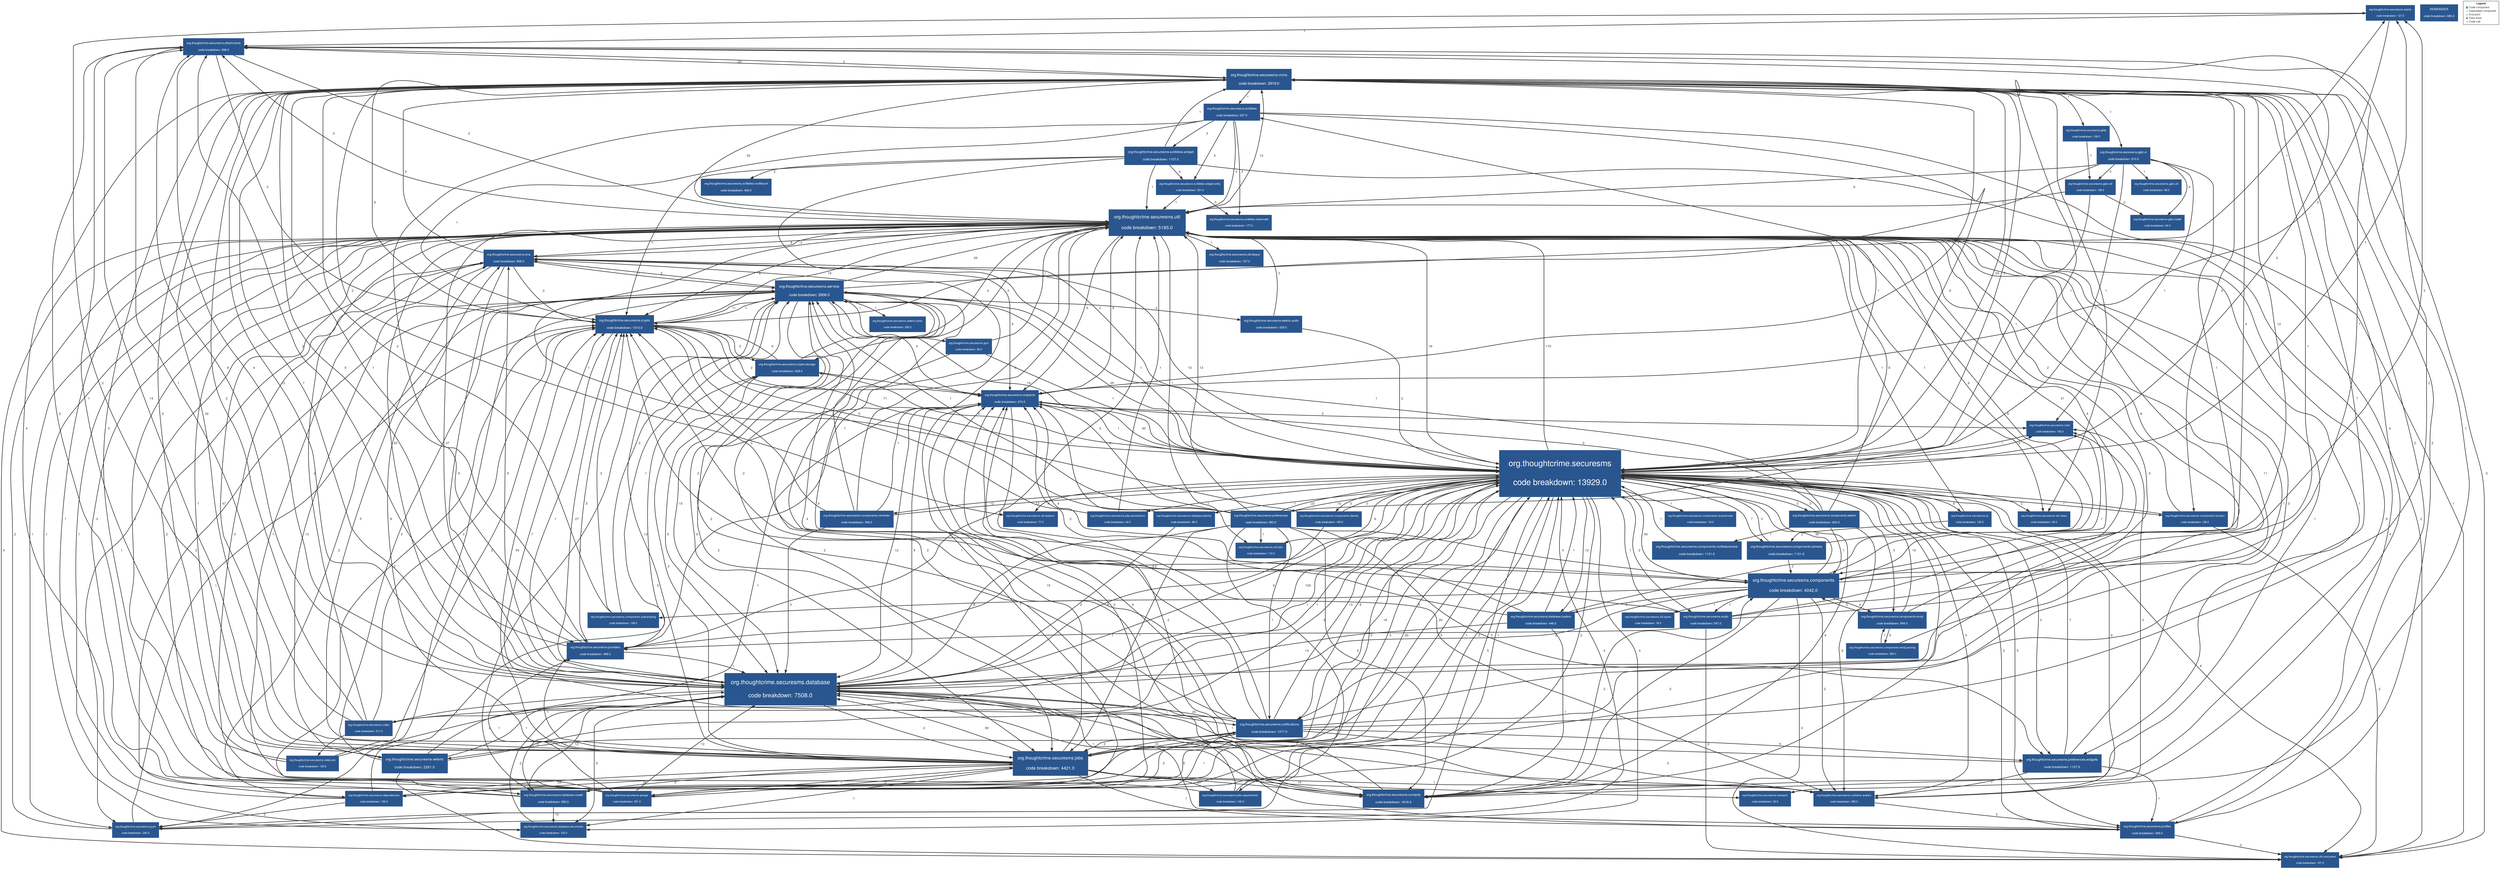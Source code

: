 digraph "Graph" {
compound=true
rankdir=TD
"org.thoughtcrime.securesms.events@NOT_DEPLOYED" [ shape="box" style="filled" fillcolor="#2A568F" penwidth="1" color="#FFFFFF" fontname="Helvetica Neue" fontcolor="#FFFFFF" fontsize="10" margin="0.16" label="org.thoughtcrime.securesms.events

code breakdown: 127.0" ]
"org.thoughtcrime.securesms.components.webrtc@NOT_DEPLOYED" [ shape="box" style="filled" fillcolor="#2A568F" penwidth="1" color="#FFFFFF" fontname="Helvetica Neue" fontcolor="#FFFFFF" fontsize="11" margin="0.176" label="org.thoughtcrime.securesms.components.webrtc

code breakdown: 620.0" ]
"org.thoughtcrime.securesms.color@NOT_DEPLOYED" [ shape="box" style="filled" fillcolor="#2A568F" penwidth="1" color="#FFFFFF" fontname="Helvetica Neue" fontcolor="#FFFFFF" fontsize="10" margin="0.16" label="org.thoughtcrime.securesms.color

code breakdown: 160.0" ]
"org.thoughtcrime.securesms.components.emoji@NOT_DEPLOYED" [ shape="box" style="filled" fillcolor="#2A568F" penwidth="1" color="#FFFFFF" fontname="Helvetica Neue" fontcolor="#FFFFFF" fontsize="11" margin="0.176" label="org.thoughtcrime.securesms.components.emoji

code breakdown: 894.0" ]
"org.thoughtcrime.securesms.giph.model@NOT_DEPLOYED" [ shape="box" style="filled" fillcolor="#2A568F" penwidth="1" color="#FFFFFF" fontname="Helvetica Neue" fontcolor="#FFFFFF" fontsize="10" margin="0.16" label="org.thoughtcrime.securesms.giph.model

code breakdown: 64.0" ]
"org.thoughtcrime.securesms.scribbles.widget@NOT_DEPLOYED" [ shape="box" style="filled" fillcolor="#2A568F" penwidth="1" color="#FFFFFF" fontname="Helvetica Neue" fontcolor="#FFFFFF" fontsize="12" margin="0.192" label="org.thoughtcrime.securesms.scribbles.widget

code breakdown: 1107.0" ]
"org.thoughtcrime.securesms.components.reminder@NOT_DEPLOYED" [ shape="box" style="filled" fillcolor="#2A568F" penwidth="1" color="#FFFFFF" fontname="Helvetica Neue" fontcolor="#FFFFFF" fontsize="11" margin="0.176" label="org.thoughtcrime.securesms.components.reminder

code breakdown: 396.0" ]
"org.thoughtcrime.securesms.util.dualsim@NOT_DEPLOYED" [ shape="box" style="filled" fillcolor="#2A568F" penwidth="1" color="#FFFFFF" fontname="Helvetica Neue" fontcolor="#FFFFFF" fontsize="10" margin="0.16" label="org.thoughtcrime.securesms.util.dualsim

code breakdown: 77.0" ]
"org.thoughtcrime.securesms.gcm@NOT_DEPLOYED" [ shape="box" style="filled" fillcolor="#2A568F" penwidth="1" color="#FFFFFF" fontname="Helvetica Neue" fontcolor="#FFFFFF" fontsize="10" margin="0.16" label="org.thoughtcrime.securesms.gcm

code breakdown: 39.0" ]
"org.thoughtcrime.securesms.components.recyclerview@NOT_DEPLOYED" [ shape="box" style="filled" fillcolor="#2A568F" penwidth="1" color="#FFFFFF" fontname="Helvetica Neue" fontcolor="#FFFFFF" fontsize="10" margin="0.16" label="org.thoughtcrime.securesms.components.recyclerview

code breakdown: 18.0" ]
"org.thoughtcrime.securesms.mms@NOT_DEPLOYED" [ shape="box" style="filled" fillcolor="#2A568F" penwidth="1" color="#FFFFFF" fontname="Helvetica Neue" fontcolor="#FFFFFF" fontsize="14" margin="0.224" label="org.thoughtcrime.securesms.mms

code breakdown: 2819.0" ]
"org.thoughtcrime.securesms.scribbles@NOT_DEPLOYED" [ shape="box" style="filled" fillcolor="#2A568F" penwidth="1" color="#FFFFFF" fontname="Helvetica Neue" fontcolor="#FFFFFF" fontsize="11" margin="0.176" label="org.thoughtcrime.securesms.scribbles

code breakdown: 627.0" ]
"org.thoughtcrime.securesms.providers@NOT_DEPLOYED" [ shape="box" style="filled" fillcolor="#2A568F" penwidth="1" color="#FFFFFF" fontname="Helvetica Neue" fontcolor="#FFFFFF" fontsize="11" margin="0.176" label="org.thoughtcrime.securesms.providers

code breakdown: 468.0" ]
"org.thoughtcrime.securesms.webrtc.locks@NOT_DEPLOYED" [ shape="box" style="filled" fillcolor="#2A568F" penwidth="1" color="#FFFFFF" fontname="Helvetica Neue" fontcolor="#FFFFFF" fontsize="10" margin="0.16" label="org.thoughtcrime.securesms.webrtc.locks

code breakdown: 295.0" ]
"org.thoughtcrime.securesms.database.model@NOT_DEPLOYED" [ shape="box" style="filled" fillcolor="#2A568F" penwidth="1" color="#FFFFFF" fontname="Helvetica Neue" fontcolor="#FFFFFF" fontsize="11" margin="0.176" label="org.thoughtcrime.securesms.database.model

code breakdown: 682.0" ]
"org.thoughtcrime.securesms@NOT_DEPLOYED" [ shape="box" style="filled" fillcolor="#2A568F" penwidth="1" color="#FFFFFF" fontname="Helvetica Neue" fontcolor="#FFFFFF" fontsize="30" margin="0.48" label="org.thoughtcrime.securesms

code breakdown: 13929.0" ]
"org.thoughtcrime.securesms.dependencies@NOT_DEPLOYED" [ shape="box" style="filled" fillcolor="#2A568F" penwidth="1" color="#FFFFFF" fontname="Helvetica Neue" fontcolor="#FFFFFF" fontsize="10" margin="0.16" label="org.thoughtcrime.securesms.dependencies

code breakdown: 159.0" ]
"org.thoughtcrime.securesms.push@NOT_DEPLOYED" [ shape="box" style="filled" fillcolor="#2A568F" penwidth="1" color="#FFFFFF" fontname="Helvetica Neue" fontcolor="#FFFFFF" fontsize="10" margin="0.16" label="org.thoughtcrime.securesms.push

code breakdown: 245.0" ]
"org.thoughtcrime.securesms.notifications@NOT_DEPLOYED" [ shape="box" style="filled" fillcolor="#2A568F" penwidth="1" color="#FFFFFF" fontname="Helvetica Neue" fontcolor="#FFFFFF" fontsize="12" margin="0.192" label="org.thoughtcrime.securesms.notifications

code breakdown: 1377.0" ]
"org.thoughtcrime.securesms.util.task@NOT_DEPLOYED" [ shape="box" style="filled" fillcolor="#2A568F" penwidth="1" color="#FFFFFF" fontname="Helvetica Neue" fontcolor="#FFFFFF" fontsize="10" margin="0.16" label="org.thoughtcrime.securesms.util.task

code breakdown: 112.0" ]
"org.thoughtcrime.securesms.attachments@NOT_DEPLOYED" [ shape="box" style="filled" fillcolor="#2A568F" penwidth="1" color="#FFFFFF" fontname="Helvetica Neue" fontcolor="#FFFFFF" fontsize="11" margin="0.176" label="org.thoughtcrime.securesms.attachments

code breakdown: 588.0" ]
"org.thoughtcrime.securesms.crypto.storage@NOT_DEPLOYED" [ shape="box" style="filled" fillcolor="#2A568F" penwidth="1" color="#FFFFFF" fontname="Helvetica Neue" fontcolor="#FFFFFF" fontsize="11" margin="0.176" label="org.thoughtcrime.securesms.crypto.storage

code breakdown: 628.0" ]
"org.thoughtcrime.securesms.recipients@NOT_DEPLOYED" [ shape="box" style="filled" fillcolor="#2A568F" penwidth="1" color="#FFFFFF" fontname="Helvetica Neue" fontcolor="#FFFFFF" fontsize="11" margin="0.176" label="org.thoughtcrime.securesms.recipients

code breakdown: 674.0" ]
"org.thoughtcrime.securesms.profiles@NOT_DEPLOYED" [ shape="box" style="filled" fillcolor="#2A568F" penwidth="1" color="#FFFFFF" fontname="Helvetica Neue" fontcolor="#FFFFFF" fontsize="11" margin="0.176" label="org.thoughtcrime.securesms.profiles

code breakdown: 369.0" ]
"org.thoughtcrime.securesms.database@NOT_DEPLOYED" [ shape="box" style="filled" fillcolor="#2A568F" penwidth="1" color="#FFFFFF" fontname="Helvetica Neue" fontcolor="#FFFFFF" fontsize="21" margin="0.336" label="org.thoughtcrime.securesms.database

code breakdown: 7508.0" ]
"org.thoughtcrime.securesms.giph.ui@NOT_DEPLOYED" [ shape="box" style="filled" fillcolor="#2A568F" penwidth="1" color="#FFFFFF" fontname="Helvetica Neue" fontcolor="#FFFFFF" fontsize="11" margin="0.176" label="org.thoughtcrime.securesms.giph.ui

code breakdown: 610.0" ]
"org.thoughtcrime.securesms.jobs.persistence@NOT_DEPLOYED" [ shape="box" style="filled" fillcolor="#2A568F" penwidth="1" color="#FFFFFF" fontname="Helvetica Neue" fontcolor="#FFFFFF" fontsize="10" margin="0.16" label="org.thoughtcrime.securesms.jobs.persistence

code breakdown: 44.0" ]
"org.thoughtcrime.securesms.util.deque@NOT_DEPLOYED" [ shape="box" style="filled" fillcolor="#2A568F" penwidth="1" color="#FFFFFF" fontname="Helvetica Neue" fontcolor="#FFFFFF" fontsize="11" margin="0.176" label="org.thoughtcrime.securesms.util.deque

code breakdown: 727.0" ]
"org.thoughtcrime.securesms.database.loaders@NOT_DEPLOYED" [ shape="box" style="filled" fillcolor="#2A568F" penwidth="1" color="#FFFFFF" fontname="Helvetica Neue" fontcolor="#FFFFFF" fontsize="11" margin="0.176" label="org.thoughtcrime.securesms.database.loaders

code breakdown: 446.0" ]
"org.thoughtcrime.securesms.jobs@NOT_DEPLOYED" [ shape="box" style="filled" fillcolor="#2A568F" penwidth="1" color="#FFFFFF" fontname="Helvetica Neue" fontcolor="#FFFFFF" fontsize="16" margin="0.256" label="org.thoughtcrime.securesms.jobs

code breakdown: 4421.0" ]
"org.thoughtcrime.securesms.contacts.avatars@NOT_DEPLOYED" [ shape="box" style="filled" fillcolor="#2A568F" penwidth="1" color="#FFFFFF" fontname="Helvetica Neue" fontcolor="#FFFFFF" fontsize="10" margin="0.16" label="org.thoughtcrime.securesms.contacts.avatars

code breakdown: 283.0" ]
"org.thoughtcrime.securesms.giph.util@NOT_DEPLOYED" [ shape="box" style="filled" fillcolor="#2A568F" penwidth="1" color="#FFFFFF" fontname="Helvetica Neue" fontcolor="#FFFFFF" fontsize="10" margin="0.16" label="org.thoughtcrime.securesms.giph.util

code breakdown: 99.0" ]
"org.thoughtcrime.securesms.groups@NOT_DEPLOYED" [ shape="box" style="filled" fillcolor="#2A568F" penwidth="1" color="#FFFFFF" fontname="Helvetica Neue" fontcolor="#FFFFFF" fontsize="10" margin="0.16" label="org.thoughtcrime.securesms.groups

code breakdown: 351.0" ]
"org.thoughtcrime.securesms.database.documents@NOT_DEPLOYED" [ shape="box" style="filled" fillcolor="#2A568F" penwidth="1" color="#FFFFFF" fontname="Helvetica Neue" fontcolor="#FFFFFF" fontsize="10" margin="0.16" label="org.thoughtcrime.securesms.database.documents

code breakdown: 153.0" ]
"org.thoughtcrime.securesms.contacts@NOT_DEPLOYED" [ shape="box" style="filled" fillcolor="#2A568F" penwidth="1" color="#FFFFFF" fontname="Helvetica Neue" fontcolor="#FFFFFF" fontsize="12" margin="0.192" label="org.thoughtcrime.securesms.contacts

code breakdown: 1618.0" ]
"org.thoughtcrime.securesms.scribbles.widget.entity@NOT_DEPLOYED" [ shape="box" style="filled" fillcolor="#2A568F" penwidth="1" color="#FFFFFF" fontname="Helvetica Neue" fontcolor="#FFFFFF" fontsize="10" margin="0.16" label="org.thoughtcrime.securesms.scribbles.widget.entity

code breakdown: 301.0" ]
"org.thoughtcrime.securesms.webrtc.audio@NOT_DEPLOYED" [ shape="box" style="filled" fillcolor="#2A568F" penwidth="1" color="#FFFFFF" fontname="Helvetica Neue" fontcolor="#FFFFFF" fontsize="11" margin="0.176" label="org.thoughtcrime.securesms.webrtc.audio

code breakdown: 429.0" ]
"org.thoughtcrime.securesms.audio@NOT_DEPLOYED" [ shape="box" style="filled" fillcolor="#2A568F" penwidth="1" color="#FFFFFF" fontname="Helvetica Neue" fontcolor="#FFFFFF" fontsize="11" margin="0.176" label="org.thoughtcrime.securesms.audio

code breakdown: 547.0" ]
"org.thoughtcrime.securesms.webrtc@NOT_DEPLOYED" [ shape="box" style="filled" fillcolor="#2A568F" penwidth="1" color="#FFFFFF" fontname="Helvetica Neue" fontcolor="#FFFFFF" fontsize="13" margin="0.20800000000000002" label="org.thoughtcrime.securesms.webrtc

code breakdown: 2261.0" ]
"org.thoughtcrime.securesms.preferences.widgets@NOT_DEPLOYED" [ shape="box" style="filled" fillcolor="#2A568F" penwidth="1" color="#FFFFFF" fontname="Helvetica Neue" fontcolor="#FFFFFF" fontsize="12" margin="0.192" label="org.thoughtcrime.securesms.preferences.widgets

code breakdown: 1127.0" ]
"org.thoughtcrime.securesms.components.subsampling@NOT_DEPLOYED" [ shape="box" style="filled" fillcolor="#2A568F" penwidth="1" color="#FFFFFF" fontname="Helvetica Neue" fontcolor="#FFFFFF" fontsize="10" margin="0.16" label="org.thoughtcrime.securesms.components.subsampling

code breakdown: 108.0" ]
"org.thoughtcrime.securesms.util.spans@NOT_DEPLOYED" [ shape="box" style="filled" fillcolor="#2A568F" penwidth="1" color="#FFFFFF" fontname="Helvetica Neue" fontcolor="#FFFFFF" fontsize="10" margin="0.16" label="org.thoughtcrime.securesms.util.spans

code breakdown: 18.0" ]
"org.thoughtcrime.securesms.components.emoji.parsing@NOT_DEPLOYED" [ shape="box" style="filled" fillcolor="#2A568F" penwidth="1" color="#FFFFFF" fontname="Helvetica Neue" fontcolor="#FFFFFF" fontsize="10" margin="0.16" label="org.thoughtcrime.securesms.components.emoji.parsing

code breakdown: 282.0" ]
"org.thoughtcrime.securesms.video.exo@NOT_DEPLOYED" [ shape="box" style="filled" fillcolor="#2A568F" penwidth="1" color="#FFFFFF" fontname="Helvetica Neue" fontcolor="#FFFFFF" fontsize="10" margin="0.16" label="org.thoughtcrime.securesms.video.exo

code breakdown: 126.0" ]
"org.thoughtcrime.securesms.jobs.requirements@NOT_DEPLOYED" [ shape="box" style="filled" fillcolor="#2A568F" penwidth="1" color="#FFFFFF" fontname="Helvetica Neue" fontcolor="#FFFFFF" fontsize="10" margin="0.16" label="org.thoughtcrime.securesms.jobs.requirements

code breakdown: 140.0" ]
"org.thoughtcrime.securesms.components.multiwaveview@NOT_DEPLOYED" [ shape="box" style="filled" fillcolor="#2A568F" penwidth="1" color="#FFFFFF" fontname="Helvetica Neue" fontcolor="#FFFFFF" fontsize="12" margin="0.192" label="org.thoughtcrime.securesms.components.multiwaveview

code breakdown: 1131.0" ]
"org.thoughtcrime.securesms.crypto@NOT_DEPLOYED" [ shape="box" style="filled" fillcolor="#2A568F" penwidth="1" color="#FFFFFF" fontname="Helvetica Neue" fontcolor="#FFFFFF" fontsize="12" margin="0.192" label="org.thoughtcrime.securesms.crypto

code breakdown: 1510.0" ]
"org.thoughtcrime.securesms.qr@NOT_DEPLOYED" [ shape="box" style="filled" fillcolor="#2A568F" penwidth="1" color="#FFFFFF" fontname="Helvetica Neue" fontcolor="#FFFFFF" fontsize="10" margin="0.16" label="org.thoughtcrime.securesms.qr

code breakdown: 130.0" ]
"org.thoughtcrime.securesms.components.camera@NOT_DEPLOYED" [ shape="box" style="filled" fillcolor="#2A568F" penwidth="1" color="#FFFFFF" fontname="Helvetica Neue" fontcolor="#FFFFFF" fontsize="12" margin="0.192" label="org.thoughtcrime.securesms.components.camera

code breakdown: 1121.0" ]
"org.thoughtcrime.securesms.database.identity@NOT_DEPLOYED" [ shape="box" style="filled" fillcolor="#2A568F" penwidth="1" color="#FFFFFF" fontname="Helvetica Neue" fontcolor="#FFFFFF" fontsize="10" margin="0.16" label="org.thoughtcrime.securesms.database.identity

code breakdown: 86.0" ]
"org.thoughtcrime.securesms.service@NOT_DEPLOYED" [ shape="box" style="filled" fillcolor="#2A568F" penwidth="1" color="#FFFFFF" fontname="Helvetica Neue" fontcolor="#FFFFFF" fontsize="14" margin="0.224" label="org.thoughtcrime.securesms.service

code breakdown: 2808.0" ]
"org.thoughtcrime.securesms.transport@NOT_DEPLOYED" [ shape="box" style="filled" fillcolor="#2A568F" penwidth="1" color="#FFFFFF" fontname="Helvetica Neue" fontcolor="#FFFFFF" fontsize="10" margin="0.16" label="org.thoughtcrime.securesms.transport

code breakdown: 30.0" ]
"org.thoughtcrime.securesms.glide@NOT_DEPLOYED" [ shape="box" style="filled" fillcolor="#2A568F" penwidth="1" color="#FFFFFF" fontname="Helvetica Neue" fontcolor="#FFFFFF" fontsize="10" margin="0.16" label="org.thoughtcrime.securesms.glide

code breakdown: 109.0" ]
"org.thoughtcrime.securesms.util.concurrent@NOT_DEPLOYED" [ shape="box" style="filled" fillcolor="#2A568F" penwidth="1" color="#FFFFFF" fontname="Helvetica Neue" fontcolor="#FFFFFF" fontsize="10" margin="0.16" label="org.thoughtcrime.securesms.util.concurrent

code breakdown: 107.0" ]
"org.thoughtcrime.securesms.scribbles.multitouch@NOT_DEPLOYED" [ shape="box" style="filled" fillcolor="#2A568F" penwidth="1" color="#FFFFFF" fontname="Helvetica Neue" fontcolor="#FFFFFF" fontsize="11" margin="0.176" label="org.thoughtcrime.securesms.scribbles.multitouch

code breakdown: 466.0" ]
"org.thoughtcrime.securesms.util@NOT_DEPLOYED" [ shape="box" style="filled" fillcolor="#2A568F" penwidth="1" color="#FFFFFF" fontname="Helvetica Neue" fontcolor="#FFFFFF" fontsize="17" margin="0.272" label="org.thoughtcrime.securesms.util

code breakdown: 5185.0" ]
"org.thoughtcrime.securesms.giph.net@NOT_DEPLOYED" [ shape="box" style="filled" fillcolor="#2A568F" penwidth="1" color="#FFFFFF" fontname="Helvetica Neue" fontcolor="#FFFFFF" fontsize="10" margin="0.16" label="org.thoughtcrime.securesms.giph.net

code breakdown: 145.0" ]
"org.thoughtcrime.securesms.util.views@NOT_DEPLOYED" [ shape="box" style="filled" fillcolor="#2A568F" penwidth="1" color="#FFFFFF" fontname="Helvetica Neue" fontcolor="#FFFFFF" fontsize="10" margin="0.16" label="org.thoughtcrime.securesms.util.views

code breakdown: 20.0" ]
"org.thoughtcrime.securesms.components.identity@NOT_DEPLOYED" [ shape="box" style="filled" fillcolor="#2A568F" penwidth="1" color="#FFFFFF" fontname="Helvetica Neue" fontcolor="#FFFFFF" fontsize="10" margin="0.16" label="org.thoughtcrime.securesms.components.identity

code breakdown: 185.0" ]
"org.thoughtcrime.securesms.components.location@NOT_DEPLOYED" [ shape="box" style="filled" fillcolor="#2A568F" penwidth="1" color="#FFFFFF" fontname="Helvetica Neue" fontcolor="#FFFFFF" fontsize="10" margin="0.16" label="org.thoughtcrime.securesms.components.location

code breakdown: 138.0" ]
"REMAINDER@NOT_DEPLOYED" [ shape="box" style="filled" fillcolor="#2A568F" penwidth="1" color="#FFFFFF" fontname="Helvetica Neue" fontcolor="#FFFFFF" fontsize="11" margin="0.176" label="REMAINDER

code breakdown: 685.0" ]
"org.thoughtcrime.securesms.scribbles.viewmodel@NOT_DEPLOYED" [ shape="box" style="filled" fillcolor="#2A568F" penwidth="1" color="#FFFFFF" fontname="Helvetica Neue" fontcolor="#FFFFFF" fontsize="10" margin="0.16" label="org.thoughtcrime.securesms.scribbles.viewmodel

code breakdown: 177.0" ]
"org.thoughtcrime.securesms.preferences@NOT_DEPLOYED" [ shape="box" style="filled" fillcolor="#2A568F" penwidth="1" color="#FFFFFF" fontname="Helvetica Neue" fontcolor="#FFFFFF" fontsize="11" margin="0.176" label="org.thoughtcrime.securesms.preferences

code breakdown: 962.0" ]
"org.thoughtcrime.securesms.video@NOT_DEPLOYED" [ shape="box" style="filled" fillcolor="#2A568F" penwidth="1" color="#FFFFFF" fontname="Helvetica Neue" fontcolor="#FFFFFF" fontsize="10" margin="0.16" label="org.thoughtcrime.securesms.video

code breakdown: 211.0" ]
"org.thoughtcrime.securesms.sms@NOT_DEPLOYED" [ shape="box" style="filled" fillcolor="#2A568F" penwidth="1" color="#FFFFFF" fontname="Helvetica Neue" fontcolor="#FFFFFF" fontsize="11" margin="0.176" label="org.thoughtcrime.securesms.sms

code breakdown: 806.0" ]
"org.thoughtcrime.securesms.components@NOT_DEPLOYED" [ shape="box" style="filled" fillcolor="#2A568F" penwidth="1" color="#FFFFFF" fontname="Helvetica Neue" fontcolor="#FFFFFF" fontsize="16" margin="0.256" label="org.thoughtcrime.securesms.components

code breakdown: 4042.0" ]
"org.thoughtcrime.securesms.events@NOT_DEPLOYED" -> "org.thoughtcrime.securesms.attachments@NOT_DEPLOYED" [ penwidth="2" color="#323232" fontcolor="#323232" fontname="Helvetica Neue" fontsize="12" label="  1" ]
"org.thoughtcrime.securesms.events@NOT_DEPLOYED" -> "org.thoughtcrime.securesms.recipients@NOT_DEPLOYED" [ penwidth="2" color="#323232" fontcolor="#323232" fontname="Helvetica Neue" fontsize="12" label="  2" ]
"org.thoughtcrime.securesms.components.webrtc@NOT_DEPLOYED" -> "org.thoughtcrime.securesms@NOT_DEPLOYED" [ penwidth="2" color="#323232" fontcolor="#323232" fontname="Helvetica Neue" fontsize="12" label="  3" ]
"org.thoughtcrime.securesms.components.webrtc@NOT_DEPLOYED" -> "org.thoughtcrime.securesms.recipients@NOT_DEPLOYED" [ penwidth="2" color="#323232" fontcolor="#323232" fontname="Helvetica Neue" fontsize="12" label="  2" ]
"org.thoughtcrime.securesms.components.webrtc@NOT_DEPLOYED" -> "org.thoughtcrime.securesms.contacts.avatars@NOT_DEPLOYED" [ penwidth="2" color="#323232" fontcolor="#323232" fontname="Helvetica Neue" fontsize="12" label="  2" ]
"org.thoughtcrime.securesms.components.webrtc@NOT_DEPLOYED" -> "org.thoughtcrime.securesms.components.multiwaveview@NOT_DEPLOYED" [ penwidth="2" color="#323232" fontcolor="#323232" fontname="Helvetica Neue" fontsize="12" label="  1" ]
"org.thoughtcrime.securesms.components.webrtc@NOT_DEPLOYED" -> "org.thoughtcrime.securesms.service@NOT_DEPLOYED" [ penwidth="2" color="#323232" fontcolor="#323232" fontname="Helvetica Neue" fontsize="12" label="  1" ]
"org.thoughtcrime.securesms.components.webrtc@NOT_DEPLOYED" -> "org.thoughtcrime.securesms.util@NOT_DEPLOYED" [ penwidth="2" color="#323232" fontcolor="#323232" fontname="Helvetica Neue" fontsize="12" label="  6" ]
"org.thoughtcrime.securesms.components.webrtc@NOT_DEPLOYED" -> "org.thoughtcrime.securesms.components@NOT_DEPLOYED" [ penwidth="2" color="#323232" fontcolor="#323232" fontname="Helvetica Neue" fontsize="12" label="  1" ]
"org.thoughtcrime.securesms.color@NOT_DEPLOYED" -> "org.thoughtcrime.securesms@NOT_DEPLOYED" [ penwidth="2" color="#323232" fontcolor="#323232" fontname="Helvetica Neue" fontsize="12" label="  1" ]
"org.thoughtcrime.securesms.components.emoji@NOT_DEPLOYED" -> "org.thoughtcrime.securesms@NOT_DEPLOYED" [ penwidth="2" color="#323232" fontcolor="#323232" fontname="Helvetica Neue" fontsize="12" label="  10" ]
"org.thoughtcrime.securesms.components.emoji@NOT_DEPLOYED" -> "org.thoughtcrime.securesms.components.emoji.parsing@NOT_DEPLOYED" [ penwidth="2" color="#323232" fontcolor="#323232" fontname="Helvetica Neue" fontsize="12" label="  5" ]
"org.thoughtcrime.securesms.components.emoji@NOT_DEPLOYED" -> "org.thoughtcrime.securesms.util@NOT_DEPLOYED" [ penwidth="2" color="#323232" fontcolor="#323232" fontname="Helvetica Neue" fontsize="12" label="  8" ]
"org.thoughtcrime.securesms.components.emoji@NOT_DEPLOYED" -> "org.thoughtcrime.securesms.components@NOT_DEPLOYED" [ penwidth="2" color="#323232" fontcolor="#323232" fontname="Helvetica Neue" fontsize="12" label="  3" ]
"org.thoughtcrime.securesms.scribbles.widget@NOT_DEPLOYED" -> "org.thoughtcrime.securesms.mms@NOT_DEPLOYED" [ penwidth="2" color="#323232" fontcolor="#323232" fontname="Helvetica Neue" fontsize="12" label="  1" ]
"org.thoughtcrime.securesms.scribbles.widget@NOT_DEPLOYED" -> "org.thoughtcrime.securesms@NOT_DEPLOYED" [ penwidth="2" color="#323232" fontcolor="#323232" fontname="Helvetica Neue" fontsize="12" label="  3" ]
"org.thoughtcrime.securesms.scribbles.widget@NOT_DEPLOYED" -> "org.thoughtcrime.securesms.scribbles.widget.entity@NOT_DEPLOYED" [ penwidth="2" color="#323232" fontcolor="#323232" fontname="Helvetica Neue" fontsize="12" label="  4" ]
"org.thoughtcrime.securesms.scribbles.widget@NOT_DEPLOYED" -> "org.thoughtcrime.securesms.crypto@NOT_DEPLOYED" [ penwidth="2" color="#323232" fontcolor="#323232" fontname="Helvetica Neue" fontsize="12" label="  1" ]
"org.thoughtcrime.securesms.scribbles.widget@NOT_DEPLOYED" -> "org.thoughtcrime.securesms.util.concurrent@NOT_DEPLOYED" [ penwidth="2" color="#323232" fontcolor="#323232" fontname="Helvetica Neue" fontsize="12" label="  2" ]
"org.thoughtcrime.securesms.scribbles.widget@NOT_DEPLOYED" -> "org.thoughtcrime.securesms.scribbles.multitouch@NOT_DEPLOYED" [ penwidth="2" color="#323232" fontcolor="#323232" fontname="Helvetica Neue" fontsize="12" label="  2" ]
"org.thoughtcrime.securesms.scribbles.widget@NOT_DEPLOYED" -> "org.thoughtcrime.securesms.util@NOT_DEPLOYED" [ penwidth="2" color="#323232" fontcolor="#323232" fontname="Helvetica Neue" fontsize="12" label="  1" ]
"org.thoughtcrime.securesms.components.reminder@NOT_DEPLOYED" -> "org.thoughtcrime.securesms@NOT_DEPLOYED" [ penwidth="2" color="#323232" fontcolor="#323232" fontname="Helvetica Neue" fontsize="12" label="  13" ]
"org.thoughtcrime.securesms.components.reminder@NOT_DEPLOYED" -> "org.thoughtcrime.securesms.recipients@NOT_DEPLOYED" [ penwidth="2" color="#323232" fontcolor="#323232" fontname="Helvetica Neue" fontsize="12" label="  1" ]
"org.thoughtcrime.securesms.components.reminder@NOT_DEPLOYED" -> "org.thoughtcrime.securesms.database@NOT_DEPLOYED" [ penwidth="2" color="#323232" fontcolor="#323232" fontname="Helvetica Neue" fontsize="12" label="  2" ]
"org.thoughtcrime.securesms.components.reminder@NOT_DEPLOYED" -> "org.thoughtcrime.securesms.crypto@NOT_DEPLOYED" [ penwidth="2" color="#323232" fontcolor="#323232" fontname="Helvetica Neue" fontsize="12" label="  2" ]
"org.thoughtcrime.securesms.components.reminder@NOT_DEPLOYED" -> "org.thoughtcrime.securesms.service@NOT_DEPLOYED" [ penwidth="2" color="#323232" fontcolor="#323232" fontname="Helvetica Neue" fontsize="12" label="  1" ]
"org.thoughtcrime.securesms.components.reminder@NOT_DEPLOYED" -> "org.thoughtcrime.securesms.util@NOT_DEPLOYED" [ penwidth="2" color="#323232" fontcolor="#323232" fontname="Helvetica Neue" fontsize="12" label="  8" ]
"org.thoughtcrime.securesms.gcm@NOT_DEPLOYED" -> "org.thoughtcrime.securesms@NOT_DEPLOYED" [ penwidth="2" color="#323232" fontcolor="#323232" fontname="Helvetica Neue" fontsize="12" label="  1" ]
"org.thoughtcrime.securesms.gcm@NOT_DEPLOYED" -> "org.thoughtcrime.securesms.jobs@NOT_DEPLOYED" [ penwidth="2" color="#323232" fontcolor="#323232" fontname="Helvetica Neue" fontsize="12" label="  2" ]
"org.thoughtcrime.securesms.gcm@NOT_DEPLOYED" -> "org.thoughtcrime.securesms.util@NOT_DEPLOYED" [ penwidth="2" color="#323232" fontcolor="#323232" fontname="Helvetica Neue" fontsize="12" label="  1" ]
"org.thoughtcrime.securesms.mms@NOT_DEPLOYED" -> "org.thoughtcrime.securesms.util.dualsim@NOT_DEPLOYED" [ penwidth="2" color="#323232" fontcolor="#323232" fontname="Helvetica Neue" fontsize="12" label="  2" ]
"org.thoughtcrime.securesms.mms@NOT_DEPLOYED" -> "org.thoughtcrime.securesms.scribbles@NOT_DEPLOYED" [ penwidth="2" color="#323232" fontcolor="#323232" fontname="Helvetica Neue" fontsize="12" label="  1" ]
"org.thoughtcrime.securesms.mms@NOT_DEPLOYED" -> "org.thoughtcrime.securesms.providers@NOT_DEPLOYED" [ penwidth="2" color="#323232" fontcolor="#323232" fontname="Helvetica Neue" fontsize="12" label="  6" ]
"org.thoughtcrime.securesms.mms@NOT_DEPLOYED" -> "org.thoughtcrime.securesms@NOT_DEPLOYED" [ penwidth="2" color="#323232" fontcolor="#323232" fontname="Helvetica Neue" fontsize="12" label="  5" ]
"org.thoughtcrime.securesms.mms@NOT_DEPLOYED" -> "org.thoughtcrime.securesms.attachments@NOT_DEPLOYED" [ penwidth="2" color="#323232" fontcolor="#323232" fontname="Helvetica Neue" fontsize="12" label="  20" ]
"org.thoughtcrime.securesms.mms@NOT_DEPLOYED" -> "org.thoughtcrime.securesms.recipients@NOT_DEPLOYED" [ penwidth="2" color="#323232" fontcolor="#323232" fontname="Helvetica Neue" fontsize="12" label="  4" ]
"org.thoughtcrime.securesms.mms@NOT_DEPLOYED" -> "org.thoughtcrime.securesms.profiles@NOT_DEPLOYED" [ penwidth="2" color="#323232" fontcolor="#323232" fontname="Helvetica Neue" fontsize="12" label="  2" ]
"org.thoughtcrime.securesms.mms@NOT_DEPLOYED" -> "org.thoughtcrime.securesms.database@NOT_DEPLOYED" [ penwidth="2" color="#323232" fontcolor="#323232" fontname="Helvetica Neue" fontsize="12" label="  7" ]
"org.thoughtcrime.securesms.mms@NOT_DEPLOYED" -> "org.thoughtcrime.securesms.giph.ui@NOT_DEPLOYED" [ penwidth="2" color="#323232" fontcolor="#323232" fontname="Helvetica Neue" fontsize="12" label="  1" ]
"org.thoughtcrime.securesms.mms@NOT_DEPLOYED" -> "org.thoughtcrime.securesms.crypto@NOT_DEPLOYED" [ penwidth="2" color="#323232" fontcolor="#323232" fontname="Helvetica Neue" fontsize="12" label="  8" ]
"org.thoughtcrime.securesms.mms@NOT_DEPLOYED" -> "org.thoughtcrime.securesms.transport@NOT_DEPLOYED" [ penwidth="2" color="#323232" fontcolor="#323232" fontname="Helvetica Neue" fontsize="12" label="  4" ]
"org.thoughtcrime.securesms.mms@NOT_DEPLOYED" -> "org.thoughtcrime.securesms.glide@NOT_DEPLOYED" [ penwidth="2" color="#323232" fontcolor="#323232" fontname="Helvetica Neue" fontsize="12" label="  1" ]
"org.thoughtcrime.securesms.mms@NOT_DEPLOYED" -> "org.thoughtcrime.securesms.util.concurrent@NOT_DEPLOYED" [ penwidth="2" color="#323232" fontcolor="#323232" fontname="Helvetica Neue" fontsize="12" label="  3" ]
"org.thoughtcrime.securesms.mms@NOT_DEPLOYED" -> "org.thoughtcrime.securesms.util@NOT_DEPLOYED" [ penwidth="2" color="#323232" fontcolor="#323232" fontname="Helvetica Neue" fontsize="12" label="  32" ]
"org.thoughtcrime.securesms.mms@NOT_DEPLOYED" -> "org.thoughtcrime.securesms.util.views@NOT_DEPLOYED" [ penwidth="2" color="#323232" fontcolor="#323232" fontname="Helvetica Neue" fontsize="12" label="  1" ]
"org.thoughtcrime.securesms.mms@NOT_DEPLOYED" -> "org.thoughtcrime.securesms.components.location@NOT_DEPLOYED" [ penwidth="2" color="#323232" fontcolor="#323232" fontname="Helvetica Neue" fontsize="12" label="  3" ]
"org.thoughtcrime.securesms.mms@NOT_DEPLOYED" -> "org.thoughtcrime.securesms.components@NOT_DEPLOYED" [ penwidth="2" color="#323232" fontcolor="#323232" fontname="Helvetica Neue" fontsize="12" label="  4" ]
"org.thoughtcrime.securesms.scribbles@NOT_DEPLOYED" -> "org.thoughtcrime.securesms.scribbles.widget@NOT_DEPLOYED" [ penwidth="2" color="#323232" fontcolor="#323232" fontname="Helvetica Neue" fontsize="12" label="  3" ]
"org.thoughtcrime.securesms.scribbles@NOT_DEPLOYED" -> "org.thoughtcrime.securesms.providers@NOT_DEPLOYED" [ penwidth="2" color="#323232" fontcolor="#323232" fontname="Helvetica Neue" fontsize="12" label="  1" ]
"org.thoughtcrime.securesms.scribbles@NOT_DEPLOYED" -> "org.thoughtcrime.securesms@NOT_DEPLOYED" [ penwidth="2" color="#323232" fontcolor="#323232" fontname="Helvetica Neue" fontsize="12" label="  6" ]
"org.thoughtcrime.securesms.scribbles@NOT_DEPLOYED" -> "org.thoughtcrime.securesms.scribbles.widget.entity@NOT_DEPLOYED" [ penwidth="2" color="#323232" fontcolor="#323232" fontname="Helvetica Neue" fontsize="12" label="  3" ]
"org.thoughtcrime.securesms.scribbles@NOT_DEPLOYED" -> "org.thoughtcrime.securesms.crypto@NOT_DEPLOYED" [ penwidth="2" color="#323232" fontcolor="#323232" fontname="Helvetica Neue" fontsize="12" label="  1" ]
"org.thoughtcrime.securesms.scribbles@NOT_DEPLOYED" -> "org.thoughtcrime.securesms.util.concurrent@NOT_DEPLOYED" [ penwidth="2" color="#323232" fontcolor="#323232" fontname="Helvetica Neue" fontsize="12" label="  1" ]
"org.thoughtcrime.securesms.scribbles@NOT_DEPLOYED" -> "org.thoughtcrime.securesms.util@NOT_DEPLOYED" [ penwidth="2" color="#323232" fontcolor="#323232" fontname="Helvetica Neue" fontsize="12" label="  3" ]
"org.thoughtcrime.securesms.scribbles@NOT_DEPLOYED" -> "org.thoughtcrime.securesms.scribbles.viewmodel@NOT_DEPLOYED" [ penwidth="2" color="#323232" fontcolor="#323232" fontname="Helvetica Neue" fontsize="12" label="  3" ]
"org.thoughtcrime.securesms.providers@NOT_DEPLOYED" -> "org.thoughtcrime.securesms.mms@NOT_DEPLOYED" [ penwidth="2" color="#323232" fontcolor="#323232" fontname="Helvetica Neue" fontsize="12" label="  1" ]
"org.thoughtcrime.securesms.providers@NOT_DEPLOYED" -> "org.thoughtcrime.securesms.attachments@NOT_DEPLOYED" [ penwidth="2" color="#323232" fontcolor="#323232" fontname="Helvetica Neue" fontsize="12" label="  2" ]
"org.thoughtcrime.securesms.providers@NOT_DEPLOYED" -> "org.thoughtcrime.securesms.database@NOT_DEPLOYED" [ penwidth="2" color="#323232" fontcolor="#323232" fontname="Helvetica Neue" fontsize="12" label="  1" ]
"org.thoughtcrime.securesms.providers@NOT_DEPLOYED" -> "org.thoughtcrime.securesms.crypto@NOT_DEPLOYED" [ penwidth="2" color="#323232" fontcolor="#323232" fontname="Helvetica Neue" fontsize="12" label="  5" ]
"org.thoughtcrime.securesms.providers@NOT_DEPLOYED" -> "org.thoughtcrime.securesms.service@NOT_DEPLOYED" [ penwidth="2" color="#323232" fontcolor="#323232" fontname="Helvetica Neue" fontsize="12" label="  1" ]
"org.thoughtcrime.securesms.providers@NOT_DEPLOYED" -> "org.thoughtcrime.securesms.util@NOT_DEPLOYED" [ penwidth="2" color="#323232" fontcolor="#323232" fontname="Helvetica Neue" fontsize="12" label="  3" ]
"org.thoughtcrime.securesms.database.model@NOT_DEPLOYED" -> "org.thoughtcrime.securesms.mms@NOT_DEPLOYED" [ penwidth="2" color="#323232" fontcolor="#323232" fontname="Helvetica Neue" fontsize="12" label="  4" ]
"org.thoughtcrime.securesms.database.model@NOT_DEPLOYED" -> "org.thoughtcrime.securesms@NOT_DEPLOYED" [ penwidth="2" color="#323232" fontcolor="#323232" fontname="Helvetica Neue" fontsize="12" label="  5" ]
"org.thoughtcrime.securesms.database.model@NOT_DEPLOYED" -> "org.thoughtcrime.securesms.recipients@NOT_DEPLOYED" [ penwidth="2" color="#323232" fontcolor="#323232" fontname="Helvetica Neue" fontsize="12" label="  7" ]
"org.thoughtcrime.securesms.database.model@NOT_DEPLOYED" -> "org.thoughtcrime.securesms.database@NOT_DEPLOYED" [ penwidth="2" color="#323232" fontcolor="#323232" fontname="Helvetica Neue" fontsize="12" label="  12" ]
"org.thoughtcrime.securesms.database.model@NOT_DEPLOYED" -> "org.thoughtcrime.securesms.database.documents@NOT_DEPLOYED" [ penwidth="2" color="#323232" fontcolor="#323232" fontname="Helvetica Neue" fontsize="12" label="  10" ]
"org.thoughtcrime.securesms.database.model@NOT_DEPLOYED" -> "org.thoughtcrime.securesms.util@NOT_DEPLOYED" [ penwidth="2" color="#323232" fontcolor="#323232" fontname="Helvetica Neue" fontsize="12" label="  3" ]
"org.thoughtcrime.securesms@NOT_DEPLOYED" -> "org.thoughtcrime.securesms.events@NOT_DEPLOYED" [ penwidth="2" color="#323232" fontcolor="#323232" fontname="Helvetica Neue" fontsize="12" label="  1" ]
"org.thoughtcrime.securesms@NOT_DEPLOYED" -> "org.thoughtcrime.securesms.components.webrtc@NOT_DEPLOYED" [ penwidth="2" color="#323232" fontcolor="#323232" fontname="Helvetica Neue" fontsize="12" label="  3" ]
"org.thoughtcrime.securesms@NOT_DEPLOYED" -> "org.thoughtcrime.securesms.color@NOT_DEPLOYED" [ penwidth="2" color="#323232" fontcolor="#323232" fontname="Helvetica Neue" fontsize="12" label="  5" ]
"org.thoughtcrime.securesms@NOT_DEPLOYED" -> "org.thoughtcrime.securesms.components.emoji@NOT_DEPLOYED" [ penwidth="2" color="#323232" fontcolor="#323232" fontname="Helvetica Neue" fontsize="12" label="  3" ]
"org.thoughtcrime.securesms@NOT_DEPLOYED" -> "org.thoughtcrime.securesms.components.reminder@NOT_DEPLOYED" [ penwidth="2" color="#323232" fontcolor="#323232" fontname="Helvetica Neue" fontsize="12" label="  12" ]
"org.thoughtcrime.securesms@NOT_DEPLOYED" -> "org.thoughtcrime.securesms.util.dualsim@NOT_DEPLOYED" [ penwidth="2" color="#323232" fontcolor="#323232" fontname="Helvetica Neue" fontsize="12" label="  4" ]
"org.thoughtcrime.securesms@NOT_DEPLOYED" -> "org.thoughtcrime.securesms.components.recyclerview@NOT_DEPLOYED" [ penwidth="2" color="#323232" fontcolor="#323232" fontname="Helvetica Neue" fontsize="12" label="  1" ]
"org.thoughtcrime.securesms@NOT_DEPLOYED" -> "org.thoughtcrime.securesms.mms@NOT_DEPLOYED" [ penwidth="2" color="#323232" fontcolor="#323232" fontname="Helvetica Neue" fontsize="12" label="  24" ]
"org.thoughtcrime.securesms@NOT_DEPLOYED" -> "org.thoughtcrime.securesms.scribbles@NOT_DEPLOYED" [ penwidth="2" color="#323232" fontcolor="#323232" fontname="Helvetica Neue" fontsize="12" label="  1" ]
"org.thoughtcrime.securesms@NOT_DEPLOYED" -> "org.thoughtcrime.securesms.providers@NOT_DEPLOYED" [ penwidth="2" color="#323232" fontcolor="#323232" fontname="Helvetica Neue" fontsize="12" label="  2" ]
"org.thoughtcrime.securesms@NOT_DEPLOYED" -> "org.thoughtcrime.securesms.database.model@NOT_DEPLOYED" [ penwidth="2" color="#323232" fontcolor="#323232" fontname="Helvetica Neue" fontsize="12" label="  20" ]
"org.thoughtcrime.securesms@NOT_DEPLOYED" -> "org.thoughtcrime.securesms.dependencies@NOT_DEPLOYED" [ penwidth="2" color="#323232" fontcolor="#323232" fontname="Helvetica Neue" fontsize="12" label="  5" ]
"org.thoughtcrime.securesms@NOT_DEPLOYED" -> "org.thoughtcrime.securesms.push@NOT_DEPLOYED" [ penwidth="2" color="#323232" fontcolor="#323232" fontname="Helvetica Neue" fontsize="12" label="  5" ]
"org.thoughtcrime.securesms@NOT_DEPLOYED" -> "org.thoughtcrime.securesms.notifications@NOT_DEPLOYED" [ penwidth="2" color="#323232" fontcolor="#323232" fontname="Helvetica Neue" fontsize="12" label="  8" ]
"org.thoughtcrime.securesms@NOT_DEPLOYED" -> "org.thoughtcrime.securesms.util.task@NOT_DEPLOYED" [ penwidth="2" color="#323232" fontcolor="#323232" fontname="Helvetica Neue" fontsize="12" label="  6" ]
"org.thoughtcrime.securesms@NOT_DEPLOYED" -> "org.thoughtcrime.securesms.attachments@NOT_DEPLOYED" [ penwidth="2" color="#323232" fontcolor="#323232" fontname="Helvetica Neue" fontsize="12" label="  2" ]
"org.thoughtcrime.securesms@NOT_DEPLOYED" -> "org.thoughtcrime.securesms.crypto.storage@NOT_DEPLOYED" [ penwidth="2" color="#323232" fontcolor="#323232" fontname="Helvetica Neue" fontsize="12" label="  4" ]
"org.thoughtcrime.securesms@NOT_DEPLOYED" -> "org.thoughtcrime.securesms.recipients@NOT_DEPLOYED" [ penwidth="2" color="#323232" fontcolor="#323232" fontname="Helvetica Neue" fontsize="12" label="  40" ]
"org.thoughtcrime.securesms@NOT_DEPLOYED" -> "org.thoughtcrime.securesms.profiles@NOT_DEPLOYED" [ penwidth="2" color="#323232" fontcolor="#323232" fontname="Helvetica Neue" fontsize="12" label="  5" ]
"org.thoughtcrime.securesms@NOT_DEPLOYED" -> "org.thoughtcrime.securesms.database@NOT_DEPLOYED" [ penwidth="2" color="#323232" fontcolor="#323232" fontname="Helvetica Neue" fontsize="12" label="  103" ]
"org.thoughtcrime.securesms@NOT_DEPLOYED" -> "org.thoughtcrime.securesms.jobs.persistence@NOT_DEPLOYED" [ penwidth="2" color="#323232" fontcolor="#323232" fontname="Helvetica Neue" fontsize="12" label="  1" ]
"org.thoughtcrime.securesms@NOT_DEPLOYED" -> "org.thoughtcrime.securesms.database.loaders@NOT_DEPLOYED" [ penwidth="2" color="#323232" fontcolor="#323232" fontname="Helvetica Neue" fontsize="12" label="  12" ]
"org.thoughtcrime.securesms@NOT_DEPLOYED" -> "org.thoughtcrime.securesms.jobs@NOT_DEPLOYED" [ penwidth="2" color="#323232" fontcolor="#323232" fontname="Helvetica Neue" fontsize="12" label="  20" ]
"org.thoughtcrime.securesms@NOT_DEPLOYED" -> "org.thoughtcrime.securesms.contacts.avatars@NOT_DEPLOYED" [ penwidth="2" color="#323232" fontcolor="#323232" fontname="Helvetica Neue" fontsize="12" label="  6" ]
"org.thoughtcrime.securesms@NOT_DEPLOYED" -> "org.thoughtcrime.securesms.groups@NOT_DEPLOYED" [ penwidth="2" color="#323232" fontcolor="#323232" fontname="Helvetica Neue" fontsize="12" label="  2" ]
"org.thoughtcrime.securesms@NOT_DEPLOYED" -> "org.thoughtcrime.securesms.database.documents@NOT_DEPLOYED" [ penwidth="2" color="#323232" fontcolor="#323232" fontname="Helvetica Neue" fontsize="12" label="  4" ]
"org.thoughtcrime.securesms@NOT_DEPLOYED" -> "org.thoughtcrime.securesms.contacts@NOT_DEPLOYED" [ penwidth="2" color="#323232" fontcolor="#323232" fontname="Helvetica Neue" fontsize="12" label="  6" ]
"org.thoughtcrime.securesms@NOT_DEPLOYED" -> "org.thoughtcrime.securesms.audio@NOT_DEPLOYED" [ penwidth="2" color="#323232" fontcolor="#323232" fontname="Helvetica Neue" fontsize="12" label="  2" ]
"org.thoughtcrime.securesms@NOT_DEPLOYED" -> "org.thoughtcrime.securesms.preferences.widgets@NOT_DEPLOYED" [ penwidth="2" color="#323232" fontcolor="#323232" fontname="Helvetica Neue" fontsize="12" label="  3" ]
"org.thoughtcrime.securesms@NOT_DEPLOYED" -> "org.thoughtcrime.securesms.jobs.requirements@NOT_DEPLOYED" [ penwidth="2" color="#323232" fontcolor="#323232" fontname="Helvetica Neue" fontsize="12" label="  2" ]
"org.thoughtcrime.securesms@NOT_DEPLOYED" -> "org.thoughtcrime.securesms.crypto@NOT_DEPLOYED" [ penwidth="2" color="#323232" fontcolor="#323232" fontname="Helvetica Neue" fontsize="12" label="  71" ]
"org.thoughtcrime.securesms@NOT_DEPLOYED" -> "org.thoughtcrime.securesms.qr@NOT_DEPLOYED" [ penwidth="2" color="#323232" fontcolor="#323232" fontname="Helvetica Neue" fontsize="12" label="  6" ]
"org.thoughtcrime.securesms@NOT_DEPLOYED" -> "org.thoughtcrime.securesms.components.camera@NOT_DEPLOYED" [ penwidth="2" color="#323232" fontcolor="#323232" fontname="Helvetica Neue" fontsize="12" label="  7" ]
"org.thoughtcrime.securesms@NOT_DEPLOYED" -> "org.thoughtcrime.securesms.database.identity@NOT_DEPLOYED" [ penwidth="2" color="#323232" fontcolor="#323232" fontname="Helvetica Neue" fontsize="12" label="  1" ]
"org.thoughtcrime.securesms@NOT_DEPLOYED" -> "org.thoughtcrime.securesms.service@NOT_DEPLOYED" [ penwidth="2" color="#323232" fontcolor="#323232" fontname="Helvetica Neue" fontsize="12" label="  19" ]
"org.thoughtcrime.securesms@NOT_DEPLOYED" -> "org.thoughtcrime.securesms.util.concurrent@NOT_DEPLOYED" [ penwidth="2" color="#323232" fontcolor="#323232" fontname="Helvetica Neue" fontsize="12" label="  8" ]
"org.thoughtcrime.securesms@NOT_DEPLOYED" -> "org.thoughtcrime.securesms.util@NOT_DEPLOYED" [ penwidth="2" color="#323232" fontcolor="#323232" fontname="Helvetica Neue" fontsize="12" label="  170" ]
"org.thoughtcrime.securesms@NOT_DEPLOYED" -> "org.thoughtcrime.securesms.util.views@NOT_DEPLOYED" [ penwidth="2" color="#323232" fontcolor="#323232" fontname="Helvetica Neue" fontsize="12" label="  2" ]
"org.thoughtcrime.securesms@NOT_DEPLOYED" -> "org.thoughtcrime.securesms.components.identity@NOT_DEPLOYED" [ penwidth="2" color="#323232" fontcolor="#323232" fontname="Helvetica Neue" fontsize="12" label="  3" ]
"org.thoughtcrime.securesms@NOT_DEPLOYED" -> "org.thoughtcrime.securesms.components.location@NOT_DEPLOYED" [ penwidth="2" color="#323232" fontcolor="#323232" fontname="Helvetica Neue" fontsize="12" label="  1" ]
"org.thoughtcrime.securesms@NOT_DEPLOYED" -> "org.thoughtcrime.securesms.preferences@NOT_DEPLOYED" [ penwidth="2" color="#323232" fontcolor="#323232" fontname="Helvetica Neue" fontsize="12" label="  10" ]
"org.thoughtcrime.securesms@NOT_DEPLOYED" -> "org.thoughtcrime.securesms.video@NOT_DEPLOYED" [ penwidth="2" color="#323232" fontcolor="#323232" fontname="Helvetica Neue" fontsize="12" label="  1" ]
"org.thoughtcrime.securesms@NOT_DEPLOYED" -> "org.thoughtcrime.securesms.sms@NOT_DEPLOYED" [ penwidth="2" color="#323232" fontcolor="#323232" fontname="Helvetica Neue" fontsize="12" label="  10" ]
"org.thoughtcrime.securesms@NOT_DEPLOYED" -> "org.thoughtcrime.securesms.components@NOT_DEPLOYED" [ penwidth="2" color="#323232" fontcolor="#323232" fontname="Helvetica Neue" fontsize="12" label="  40" ]
"org.thoughtcrime.securesms.dependencies@NOT_DEPLOYED" -> "org.thoughtcrime.securesms@NOT_DEPLOYED" [ penwidth="2" color="#323232" fontcolor="#323232" fontname="Helvetica Neue" fontsize="12" label="  3" ]
"org.thoughtcrime.securesms.dependencies@NOT_DEPLOYED" -> "org.thoughtcrime.securesms.push@NOT_DEPLOYED" [ penwidth="2" color="#323232" fontcolor="#323232" fontname="Helvetica Neue" fontsize="12" label="  2" ]
"org.thoughtcrime.securesms.dependencies@NOT_DEPLOYED" -> "org.thoughtcrime.securesms.crypto.storage@NOT_DEPLOYED" [ penwidth="2" color="#323232" fontcolor="#323232" fontname="Helvetica Neue" fontsize="12" label="  2" ]
"org.thoughtcrime.securesms.dependencies@NOT_DEPLOYED" -> "org.thoughtcrime.securesms.jobs@NOT_DEPLOYED" [ penwidth="2" color="#323232" fontcolor="#323232" fontname="Helvetica Neue" fontsize="12" label="  25" ]
"org.thoughtcrime.securesms.dependencies@NOT_DEPLOYED" -> "org.thoughtcrime.securesms.service@NOT_DEPLOYED" [ penwidth="2" color="#323232" fontcolor="#323232" fontname="Helvetica Neue" fontsize="12" label="  2" ]
"org.thoughtcrime.securesms.dependencies@NOT_DEPLOYED" -> "org.thoughtcrime.securesms.util@NOT_DEPLOYED" [ penwidth="2" color="#323232" fontcolor="#323232" fontname="Helvetica Neue" fontsize="12" label="  1" ]
"org.thoughtcrime.securesms.push@NOT_DEPLOYED" -> "org.thoughtcrime.securesms@NOT_DEPLOYED" [ penwidth="2" color="#323232" fontcolor="#323232" fontname="Helvetica Neue" fontsize="12" label="  4" ]
"org.thoughtcrime.securesms.push@NOT_DEPLOYED" -> "org.thoughtcrime.securesms.crypto@NOT_DEPLOYED" [ penwidth="2" color="#323232" fontcolor="#323232" fontname="Helvetica Neue" fontsize="12" label="  1" ]
"org.thoughtcrime.securesms.push@NOT_DEPLOYED" -> "org.thoughtcrime.securesms.util@NOT_DEPLOYED" [ penwidth="2" color="#323232" fontcolor="#323232" fontname="Helvetica Neue" fontsize="12" label="  2" ]
"org.thoughtcrime.securesms.notifications@NOT_DEPLOYED" -> "org.thoughtcrime.securesms.mms@NOT_DEPLOYED" [ penwidth="2" color="#323232" fontcolor="#323232" fontname="Helvetica Neue" fontsize="12" label="  7" ]
"org.thoughtcrime.securesms.notifications@NOT_DEPLOYED" -> "org.thoughtcrime.securesms.database.model@NOT_DEPLOYED" [ penwidth="2" color="#323232" fontcolor="#323232" fontname="Helvetica Neue" fontsize="12" label="  2" ]
"org.thoughtcrime.securesms.notifications@NOT_DEPLOYED" -> "org.thoughtcrime.securesms@NOT_DEPLOYED" [ penwidth="2" color="#323232" fontcolor="#323232" fontname="Helvetica Neue" fontsize="12" label="  13" ]
"org.thoughtcrime.securesms.notifications@NOT_DEPLOYED" -> "org.thoughtcrime.securesms.attachments@NOT_DEPLOYED" [ penwidth="2" color="#323232" fontcolor="#323232" fontname="Helvetica Neue" fontsize="12" label="  2" ]
"org.thoughtcrime.securesms.notifications@NOT_DEPLOYED" -> "org.thoughtcrime.securesms.recipients@NOT_DEPLOYED" [ penwidth="2" color="#323232" fontcolor="#323232" fontname="Helvetica Neue" fontsize="12" label="  8" ]
"org.thoughtcrime.securesms.notifications@NOT_DEPLOYED" -> "org.thoughtcrime.securesms.database@NOT_DEPLOYED" [ penwidth="2" color="#323232" fontcolor="#323232" fontname="Helvetica Neue" fontsize="12" label="  25" ]
"org.thoughtcrime.securesms.notifications@NOT_DEPLOYED" -> "org.thoughtcrime.securesms.jobs@NOT_DEPLOYED" [ penwidth="2" color="#323232" fontcolor="#323232" fontname="Helvetica Neue" fontsize="12" label="  2" ]
"org.thoughtcrime.securesms.notifications@NOT_DEPLOYED" -> "org.thoughtcrime.securesms.contacts.avatars@NOT_DEPLOYED" [ penwidth="2" color="#323232" fontcolor="#323232" fontname="Helvetica Neue" fontsize="12" label="  2" ]
"org.thoughtcrime.securesms.notifications@NOT_DEPLOYED" -> "org.thoughtcrime.securesms.webrtc@NOT_DEPLOYED" [ penwidth="2" color="#323232" fontcolor="#323232" fontname="Helvetica Neue" fontsize="12" label="  1" ]
"org.thoughtcrime.securesms.notifications@NOT_DEPLOYED" -> "org.thoughtcrime.securesms.preferences.widgets@NOT_DEPLOYED" [ penwidth="2" color="#323232" fontcolor="#323232" fontname="Helvetica Neue" fontsize="12" label="  5" ]
"org.thoughtcrime.securesms.notifications@NOT_DEPLOYED" -> "org.thoughtcrime.securesms.crypto@NOT_DEPLOYED" [ penwidth="2" color="#323232" fontcolor="#323232" fontname="Helvetica Neue" fontsize="12" label="  7" ]
"org.thoughtcrime.securesms.notifications@NOT_DEPLOYED" -> "org.thoughtcrime.securesms.service@NOT_DEPLOYED" [ penwidth="2" color="#323232" fontcolor="#323232" fontname="Helvetica Neue" fontsize="12" label="  4" ]
"org.thoughtcrime.securesms.notifications@NOT_DEPLOYED" -> "org.thoughtcrime.securesms.util@NOT_DEPLOYED" [ penwidth="2" color="#323232" fontcolor="#323232" fontname="Helvetica Neue" fontsize="12" label="  11" ]
"org.thoughtcrime.securesms.notifications@NOT_DEPLOYED" -> "org.thoughtcrime.securesms.sms@NOT_DEPLOYED" [ penwidth="2" color="#323232" fontcolor="#323232" fontname="Helvetica Neue" fontsize="12" label="  4" ]
"org.thoughtcrime.securesms.attachments@NOT_DEPLOYED" -> "org.thoughtcrime.securesms.mms@NOT_DEPLOYED" [ penwidth="2" color="#323232" fontcolor="#323232" fontname="Helvetica Neue" fontsize="12" label="  2" ]
"org.thoughtcrime.securesms.attachments@NOT_DEPLOYED" -> "org.thoughtcrime.securesms.database@NOT_DEPLOYED" [ penwidth="2" color="#323232" fontcolor="#323232" fontname="Helvetica Neue" fontsize="12" label="  4" ]
"org.thoughtcrime.securesms.attachments@NOT_DEPLOYED" -> "org.thoughtcrime.securesms.crypto@NOT_DEPLOYED" [ penwidth="2" color="#323232" fontcolor="#323232" fontname="Helvetica Neue" fontsize="12" label="  3" ]
"org.thoughtcrime.securesms.attachments@NOT_DEPLOYED" -> "org.thoughtcrime.securesms.util@NOT_DEPLOYED" [ penwidth="2" color="#323232" fontcolor="#323232" fontname="Helvetica Neue" fontsize="12" label="  2" ]
"org.thoughtcrime.securesms.crypto.storage@NOT_DEPLOYED" -> "org.thoughtcrime.securesms.recipients@NOT_DEPLOYED" [ penwidth="2" color="#323232" fontcolor="#323232" fontname="Helvetica Neue" fontsize="12" label="  1" ]
"org.thoughtcrime.securesms.crypto.storage@NOT_DEPLOYED" -> "org.thoughtcrime.securesms.database@NOT_DEPLOYED" [ penwidth="2" color="#323232" fontcolor="#323232" fontname="Helvetica Neue" fontsize="12" label="  5" ]
"org.thoughtcrime.securesms.crypto.storage@NOT_DEPLOYED" -> "org.thoughtcrime.securesms.crypto@NOT_DEPLOYED" [ penwidth="2" color="#323232" fontcolor="#323232" fontname="Helvetica Neue" fontsize="12" label="  6" ]
"org.thoughtcrime.securesms.crypto.storage@NOT_DEPLOYED" -> "org.thoughtcrime.securesms.util@NOT_DEPLOYED" [ penwidth="2" color="#323232" fontcolor="#323232" fontname="Helvetica Neue" fontsize="12" label="  4" ]
"org.thoughtcrime.securesms.recipients@NOT_DEPLOYED" -> "org.thoughtcrime.securesms.color@NOT_DEPLOYED" [ penwidth="2" color="#323232" fontcolor="#323232" fontname="Helvetica Neue" fontsize="12" label="  2" ]
"org.thoughtcrime.securesms.recipients@NOT_DEPLOYED" -> "org.thoughtcrime.securesms@NOT_DEPLOYED" [ penwidth="2" color="#323232" fontcolor="#323232" fontname="Helvetica Neue" fontsize="12" label="  1" ]
"org.thoughtcrime.securesms.recipients@NOT_DEPLOYED" -> "org.thoughtcrime.securesms.database@NOT_DEPLOYED" [ penwidth="2" color="#323232" fontcolor="#323232" fontname="Helvetica Neue" fontsize="12" label="  12" ]
"org.thoughtcrime.securesms.recipients@NOT_DEPLOYED" -> "org.thoughtcrime.securesms.contacts.avatars@NOT_DEPLOYED" [ penwidth="2" color="#323232" fontcolor="#323232" fontname="Helvetica Neue" fontsize="12" label="  5" ]
"org.thoughtcrime.securesms.recipients@NOT_DEPLOYED" -> "org.thoughtcrime.securesms.util@NOT_DEPLOYED" [ penwidth="2" color="#323232" fontcolor="#323232" fontname="Helvetica Neue" fontsize="12" label="  6" ]
"org.thoughtcrime.securesms.profiles@NOT_DEPLOYED" -> "org.thoughtcrime.securesms.mms@NOT_DEPLOYED" [ penwidth="2" color="#323232" fontcolor="#323232" fontname="Helvetica Neue" fontsize="12" label="  2" ]
"org.thoughtcrime.securesms.profiles@NOT_DEPLOYED" -> "org.thoughtcrime.securesms@NOT_DEPLOYED" [ penwidth="2" color="#323232" fontcolor="#323232" fontname="Helvetica Neue" fontsize="12" label="  2" ]
"org.thoughtcrime.securesms.profiles@NOT_DEPLOYED" -> "org.thoughtcrime.securesms.recipients@NOT_DEPLOYED" [ penwidth="2" color="#323232" fontcolor="#323232" fontname="Helvetica Neue" fontsize="12" label="  2" ]
"org.thoughtcrime.securesms.profiles@NOT_DEPLOYED" -> "org.thoughtcrime.securesms.database@NOT_DEPLOYED" [ penwidth="2" color="#323232" fontcolor="#323232" fontname="Helvetica Neue" fontsize="12" label="  5" ]
"org.thoughtcrime.securesms.profiles@NOT_DEPLOYED" -> "org.thoughtcrime.securesms.util.concurrent@NOT_DEPLOYED" [ penwidth="2" color="#323232" fontcolor="#323232" fontname="Helvetica Neue" fontsize="12" label="  2" ]
"org.thoughtcrime.securesms.profiles@NOT_DEPLOYED" -> "org.thoughtcrime.securesms.util@NOT_DEPLOYED" [ penwidth="2" color="#323232" fontcolor="#323232" fontname="Helvetica Neue" fontsize="12" label="  4" ]
"org.thoughtcrime.securesms.database@NOT_DEPLOYED" -> "org.thoughtcrime.securesms.color@NOT_DEPLOYED" [ penwidth="2" color="#323232" fontcolor="#323232" fontname="Helvetica Neue" fontsize="12" label="  1" ]
"org.thoughtcrime.securesms.database@NOT_DEPLOYED" -> "org.thoughtcrime.securesms.mms@NOT_DEPLOYED" [ penwidth="2" color="#323232" fontcolor="#323232" fontname="Helvetica Neue" fontsize="12" label="  13" ]
"org.thoughtcrime.securesms.database@NOT_DEPLOYED" -> "org.thoughtcrime.securesms.database.model@NOT_DEPLOYED" [ penwidth="2" color="#323232" fontcolor="#323232" fontname="Helvetica Neue" fontsize="12" label="  15" ]
"org.thoughtcrime.securesms.database@NOT_DEPLOYED" -> "org.thoughtcrime.securesms@NOT_DEPLOYED" [ penwidth="2" color="#323232" fontcolor="#323232" fontname="Helvetica Neue" fontsize="12" label="  8" ]
"org.thoughtcrime.securesms.database@NOT_DEPLOYED" -> "org.thoughtcrime.securesms.notifications@NOT_DEPLOYED" [ penwidth="2" color="#323232" fontcolor="#323232" fontname="Helvetica Neue" fontsize="12" label="  1" ]
"org.thoughtcrime.securesms.database@NOT_DEPLOYED" -> "org.thoughtcrime.securesms.attachments@NOT_DEPLOYED" [ penwidth="2" color="#323232" fontcolor="#323232" fontname="Helvetica Neue" fontsize="12" label="  8" ]
"org.thoughtcrime.securesms.database@NOT_DEPLOYED" -> "org.thoughtcrime.securesms.recipients@NOT_DEPLOYED" [ penwidth="2" color="#323232" fontcolor="#323232" fontname="Helvetica Neue" fontsize="12" label="  8" ]
"org.thoughtcrime.securesms.database@NOT_DEPLOYED" -> "org.thoughtcrime.securesms.jobs@NOT_DEPLOYED" [ penwidth="2" color="#323232" fontcolor="#323232" fontname="Helvetica Neue" fontsize="12" label="  2" ]
"org.thoughtcrime.securesms.database@NOT_DEPLOYED" -> "org.thoughtcrime.securesms.contacts.avatars@NOT_DEPLOYED" [ penwidth="2" color="#323232" fontcolor="#323232" fontname="Helvetica Neue" fontsize="12" label="  1" ]
"org.thoughtcrime.securesms.database@NOT_DEPLOYED" -> "org.thoughtcrime.securesms.database.documents@NOT_DEPLOYED" [ penwidth="2" color="#323232" fontcolor="#323232" fontname="Helvetica Neue" fontsize="12" label="  9" ]
"org.thoughtcrime.securesms.database@NOT_DEPLOYED" -> "org.thoughtcrime.securesms.contacts@NOT_DEPLOYED" [ penwidth="2" color="#323232" fontcolor="#323232" fontname="Helvetica Neue" fontsize="12" label="  1" ]
"org.thoughtcrime.securesms.database@NOT_DEPLOYED" -> "org.thoughtcrime.securesms.crypto@NOT_DEPLOYED" [ penwidth="2" color="#323232" fontcolor="#323232" fontname="Helvetica Neue" fontsize="12" label="  27" ]
"org.thoughtcrime.securesms.database@NOT_DEPLOYED" -> "org.thoughtcrime.securesms.util@NOT_DEPLOYED" [ penwidth="2" color="#323232" fontcolor="#323232" fontname="Helvetica Neue" fontsize="12" label="  37" ]
"org.thoughtcrime.securesms.database@NOT_DEPLOYED" -> "org.thoughtcrime.securesms.video@NOT_DEPLOYED" [ penwidth="2" color="#323232" fontcolor="#323232" fontname="Helvetica Neue" fontsize="12" label="  1" ]
"org.thoughtcrime.securesms.database@NOT_DEPLOYED" -> "org.thoughtcrime.securesms.sms@NOT_DEPLOYED" [ penwidth="2" color="#323232" fontcolor="#323232" fontname="Helvetica Neue" fontsize="12" label="  5" ]
"org.thoughtcrime.securesms.giph.ui@NOT_DEPLOYED" -> "org.thoughtcrime.securesms.color@NOT_DEPLOYED" [ penwidth="2" color="#323232" fontcolor="#323232" fontname="Helvetica Neue" fontsize="12" label="  1" ]
"org.thoughtcrime.securesms.giph.ui@NOT_DEPLOYED" -> "org.thoughtcrime.securesms.giph.model@NOT_DEPLOYED" [ penwidth="2" color="#323232" fontcolor="#323232" fontname="Helvetica Neue" fontsize="12" label="  4" ]
"org.thoughtcrime.securesms.giph.ui@NOT_DEPLOYED" -> "org.thoughtcrime.securesms@NOT_DEPLOYED" [ penwidth="2" color="#323232" fontcolor="#323232" fontname="Helvetica Neue" fontsize="12" label="  5" ]
"org.thoughtcrime.securesms.giph.ui@NOT_DEPLOYED" -> "org.thoughtcrime.securesms.giph.util@NOT_DEPLOYED" [ penwidth="2" color="#323232" fontcolor="#323232" fontname="Helvetica Neue" fontsize="12" label="  1" ]
"org.thoughtcrime.securesms.giph.ui@NOT_DEPLOYED" -> "org.thoughtcrime.securesms.crypto@NOT_DEPLOYED" [ penwidth="2" color="#323232" fontcolor="#323232" fontname="Helvetica Neue" fontsize="12" label="  1" ]
"org.thoughtcrime.securesms.giph.ui@NOT_DEPLOYED" -> "org.thoughtcrime.securesms.util@NOT_DEPLOYED" [ penwidth="2" color="#323232" fontcolor="#323232" fontname="Helvetica Neue" fontsize="12" label="  8" ]
"org.thoughtcrime.securesms.giph.ui@NOT_DEPLOYED" -> "org.thoughtcrime.securesms.giph.net@NOT_DEPLOYED" [ penwidth="2" color="#323232" fontcolor="#323232" fontname="Helvetica Neue" fontsize="12" label="  3" ]
"org.thoughtcrime.securesms.giph.ui@NOT_DEPLOYED" -> "org.thoughtcrime.securesms.components@NOT_DEPLOYED" [ penwidth="2" color="#323232" fontcolor="#323232" fontname="Helvetica Neue" fontsize="12" label="  1" ]
"org.thoughtcrime.securesms.jobs.persistence@NOT_DEPLOYED" -> "org.thoughtcrime.securesms.crypto@NOT_DEPLOYED" [ penwidth="2" color="#323232" fontcolor="#323232" fontname="Helvetica Neue" fontsize="12" label="  2" ]
"org.thoughtcrime.securesms.jobs.persistence@NOT_DEPLOYED" -> "org.thoughtcrime.securesms.util@NOT_DEPLOYED" [ penwidth="2" color="#323232" fontcolor="#323232" fontname="Helvetica Neue" fontsize="12" label="  1" ]
"org.thoughtcrime.securesms.database.loaders@NOT_DEPLOYED" -> "org.thoughtcrime.securesms@NOT_DEPLOYED" [ penwidth="2" color="#323232" fontcolor="#323232" fontname="Helvetica Neue" fontsize="12" label="  1" ]
"org.thoughtcrime.securesms.database.loaders@NOT_DEPLOYED" -> "org.thoughtcrime.securesms.recipients@NOT_DEPLOYED" [ penwidth="2" color="#323232" fontcolor="#323232" fontname="Helvetica Neue" fontsize="12" label="  2" ]
"org.thoughtcrime.securesms.database.loaders@NOT_DEPLOYED" -> "org.thoughtcrime.securesms.database@NOT_DEPLOYED" [ penwidth="2" color="#323232" fontcolor="#323232" fontname="Helvetica Neue" fontsize="12" label="  14" ]
"org.thoughtcrime.securesms.database.loaders@NOT_DEPLOYED" -> "org.thoughtcrime.securesms.contacts@NOT_DEPLOYED" [ penwidth="2" color="#323232" fontcolor="#323232" fontname="Helvetica Neue" fontsize="12" label="  1" ]
"org.thoughtcrime.securesms.database.loaders@NOT_DEPLOYED" -> "org.thoughtcrime.securesms.crypto@NOT_DEPLOYED" [ penwidth="2" color="#323232" fontcolor="#323232" fontname="Helvetica Neue" fontsize="12" label="  2" ]
"org.thoughtcrime.securesms.database.loaders@NOT_DEPLOYED" -> "org.thoughtcrime.securesms.util@NOT_DEPLOYED" [ penwidth="2" color="#323232" fontcolor="#323232" fontname="Helvetica Neue" fontsize="12" label="  6" ]
"org.thoughtcrime.securesms.jobs@NOT_DEPLOYED" -> "org.thoughtcrime.securesms.events@NOT_DEPLOYED" [ penwidth="2" color="#323232" fontcolor="#323232" fontname="Helvetica Neue" fontsize="12" label="  2" ]
"org.thoughtcrime.securesms.jobs@NOT_DEPLOYED" -> "org.thoughtcrime.securesms.mms@NOT_DEPLOYED" [ penwidth="2" color="#323232" fontcolor="#323232" fontname="Helvetica Neue" fontsize="12" label="  32" ]
"org.thoughtcrime.securesms.jobs@NOT_DEPLOYED" -> "org.thoughtcrime.securesms.providers@NOT_DEPLOYED" [ penwidth="2" color="#323232" fontcolor="#323232" fontname="Helvetica Neue" fontsize="12" label="  1" ]
"org.thoughtcrime.securesms.jobs@NOT_DEPLOYED" -> "org.thoughtcrime.securesms.database.model@NOT_DEPLOYED" [ penwidth="2" color="#323232" fontcolor="#323232" fontname="Helvetica Neue" fontsize="12" label="  5" ]
"org.thoughtcrime.securesms.jobs@NOT_DEPLOYED" -> "org.thoughtcrime.securesms@NOT_DEPLOYED" [ penwidth="2" color="#323232" fontcolor="#323232" fontname="Helvetica Neue" fontsize="12" label="  18" ]
"org.thoughtcrime.securesms.jobs@NOT_DEPLOYED" -> "org.thoughtcrime.securesms.dependencies@NOT_DEPLOYED" [ penwidth="2" color="#323232" fontcolor="#323232" fontname="Helvetica Neue" fontsize="12" label="  25" ]
"org.thoughtcrime.securesms.jobs@NOT_DEPLOYED" -> "org.thoughtcrime.securesms.notifications@NOT_DEPLOYED" [ penwidth="2" color="#323232" fontcolor="#323232" fontname="Helvetica Neue" fontsize="12" label="  10" ]
"org.thoughtcrime.securesms.jobs@NOT_DEPLOYED" -> "org.thoughtcrime.securesms.attachments@NOT_DEPLOYED" [ penwidth="2" color="#323232" fontcolor="#323232" fontname="Helvetica Neue" fontsize="12" label="  14" ]
"org.thoughtcrime.securesms.jobs@NOT_DEPLOYED" -> "org.thoughtcrime.securesms.crypto.storage@NOT_DEPLOYED" [ penwidth="2" color="#323232" fontcolor="#323232" fontname="Helvetica Neue" fontsize="12" label="  2" ]
"org.thoughtcrime.securesms.jobs@NOT_DEPLOYED" -> "org.thoughtcrime.securesms.recipients@NOT_DEPLOYED" [ penwidth="2" color="#323232" fontcolor="#323232" fontname="Helvetica Neue" fontsize="12" label="  15" ]
"org.thoughtcrime.securesms.jobs@NOT_DEPLOYED" -> "org.thoughtcrime.securesms.profiles@NOT_DEPLOYED" [ penwidth="2" color="#323232" fontcolor="#323232" fontname="Helvetica Neue" fontsize="12" label="  1" ]
"org.thoughtcrime.securesms.jobs@NOT_DEPLOYED" -> "org.thoughtcrime.securesms.database@NOT_DEPLOYED" [ penwidth="2" color="#323232" fontcolor="#323232" fontname="Helvetica Neue" fontsize="12" label="  90" ]
"org.thoughtcrime.securesms.jobs@NOT_DEPLOYED" -> "org.thoughtcrime.securesms.contacts.avatars@NOT_DEPLOYED" [ penwidth="2" color="#323232" fontcolor="#323232" fontname="Helvetica Neue" fontsize="12" label="  1" ]
"org.thoughtcrime.securesms.jobs@NOT_DEPLOYED" -> "org.thoughtcrime.securesms.groups@NOT_DEPLOYED" [ penwidth="2" color="#323232" fontcolor="#323232" fontname="Helvetica Neue" fontsize="12" label="  1" ]
"org.thoughtcrime.securesms.jobs@NOT_DEPLOYED" -> "org.thoughtcrime.securesms.database.documents@NOT_DEPLOYED" [ penwidth="2" color="#323232" fontcolor="#323232" fontname="Helvetica Neue" fontsize="12" label="  1" ]
"org.thoughtcrime.securesms.jobs@NOT_DEPLOYED" -> "org.thoughtcrime.securesms.contacts@NOT_DEPLOYED" [ penwidth="2" color="#323232" fontcolor="#323232" fontname="Helvetica Neue" fontsize="12" label="  2" ]
"org.thoughtcrime.securesms.jobs@NOT_DEPLOYED" -> "org.thoughtcrime.securesms.jobs.requirements@NOT_DEPLOYED" [ penwidth="2" color="#323232" fontcolor="#323232" fontname="Helvetica Neue" fontsize="12" label="  20" ]
"org.thoughtcrime.securesms.jobs@NOT_DEPLOYED" -> "org.thoughtcrime.securesms.crypto@NOT_DEPLOYED" [ penwidth="2" color="#323232" fontcolor="#323232" fontname="Helvetica Neue" fontsize="12" label="  54" ]
"org.thoughtcrime.securesms.jobs@NOT_DEPLOYED" -> "org.thoughtcrime.securesms.service@NOT_DEPLOYED" [ penwidth="2" color="#323232" fontcolor="#323232" fontname="Helvetica Neue" fontsize="12" label="  13" ]
"org.thoughtcrime.securesms.jobs@NOT_DEPLOYED" -> "org.thoughtcrime.securesms.transport@NOT_DEPLOYED" [ penwidth="2" color="#323232" fontcolor="#323232" fontname="Helvetica Neue" fontsize="12" label="  10" ]
"org.thoughtcrime.securesms.jobs@NOT_DEPLOYED" -> "org.thoughtcrime.securesms.util@NOT_DEPLOYED" [ penwidth="2" color="#323232" fontcolor="#323232" fontname="Helvetica Neue" fontsize="12" label="  47" ]
"org.thoughtcrime.securesms.jobs@NOT_DEPLOYED" -> "org.thoughtcrime.securesms.sms@NOT_DEPLOYED" [ penwidth="2" color="#323232" fontcolor="#323232" fontname="Helvetica Neue" fontsize="12" label="  8" ]
"org.thoughtcrime.securesms.contacts.avatars@NOT_DEPLOYED" -> "org.thoughtcrime.securesms.color@NOT_DEPLOYED" [ penwidth="2" color="#323232" fontcolor="#323232" fontname="Helvetica Neue" fontsize="12" label="  2" ]
"org.thoughtcrime.securesms.contacts.avatars@NOT_DEPLOYED" -> "org.thoughtcrime.securesms.mms@NOT_DEPLOYED" [ penwidth="2" color="#323232" fontcolor="#323232" fontname="Helvetica Neue" fontsize="12" label="  1" ]
"org.thoughtcrime.securesms.contacts.avatars@NOT_DEPLOYED" -> "org.thoughtcrime.securesms@NOT_DEPLOYED" [ penwidth="2" color="#323232" fontcolor="#323232" fontname="Helvetica Neue" fontsize="12" label="  3" ]
"org.thoughtcrime.securesms.contacts.avatars@NOT_DEPLOYED" -> "org.thoughtcrime.securesms.profiles@NOT_DEPLOYED" [ penwidth="2" color="#323232" fontcolor="#323232" fontname="Helvetica Neue" fontsize="12" label="  2" ]
"org.thoughtcrime.securesms.contacts.avatars@NOT_DEPLOYED" -> "org.thoughtcrime.securesms.database@NOT_DEPLOYED" [ penwidth="2" color="#323232" fontcolor="#323232" fontname="Helvetica Neue" fontsize="12" label="  1" ]
"org.thoughtcrime.securesms.groups@NOT_DEPLOYED" -> "org.thoughtcrime.securesms.mms@NOT_DEPLOYED" [ penwidth="2" color="#323232" fontcolor="#323232" fontname="Helvetica Neue" fontsize="12" label="  3" ]
"org.thoughtcrime.securesms.groups@NOT_DEPLOYED" -> "org.thoughtcrime.securesms.providers@NOT_DEPLOYED" [ penwidth="2" color="#323232" fontcolor="#323232" fontname="Helvetica Neue" fontsize="12" label="  1" ]
"org.thoughtcrime.securesms.groups@NOT_DEPLOYED" -> "org.thoughtcrime.securesms@NOT_DEPLOYED" [ penwidth="2" color="#323232" fontcolor="#323232" fontname="Helvetica Neue" fontsize="12" label="  1" ]
"org.thoughtcrime.securesms.groups@NOT_DEPLOYED" -> "org.thoughtcrime.securesms.notifications@NOT_DEPLOYED" [ penwidth="2" color="#323232" fontcolor="#323232" fontname="Helvetica Neue" fontsize="12" label="  1" ]
"org.thoughtcrime.securesms.groups@NOT_DEPLOYED" -> "org.thoughtcrime.securesms.attachments@NOT_DEPLOYED" [ penwidth="2" color="#323232" fontcolor="#323232" fontname="Helvetica Neue" fontsize="12" label="  2" ]
"org.thoughtcrime.securesms.groups@NOT_DEPLOYED" -> "org.thoughtcrime.securesms.recipients@NOT_DEPLOYED" [ penwidth="2" color="#323232" fontcolor="#323232" fontname="Helvetica Neue" fontsize="12" label="  2" ]
"org.thoughtcrime.securesms.groups@NOT_DEPLOYED" -> "org.thoughtcrime.securesms.database@NOT_DEPLOYED" [ penwidth="2" color="#323232" fontcolor="#323232" fontname="Helvetica Neue" fontsize="12" label="  12" ]
"org.thoughtcrime.securesms.groups@NOT_DEPLOYED" -> "org.thoughtcrime.securesms.jobs@NOT_DEPLOYED" [ penwidth="2" color="#323232" fontcolor="#323232" fontname="Helvetica Neue" fontsize="12" label="  2" ]
"org.thoughtcrime.securesms.groups@NOT_DEPLOYED" -> "org.thoughtcrime.securesms.crypto@NOT_DEPLOYED" [ penwidth="2" color="#323232" fontcolor="#323232" fontname="Helvetica Neue" fontsize="12" label="  2" ]
"org.thoughtcrime.securesms.groups@NOT_DEPLOYED" -> "org.thoughtcrime.securesms.util@NOT_DEPLOYED" [ penwidth="2" color="#323232" fontcolor="#323232" fontname="Helvetica Neue" fontsize="12" label="  6" ]
"org.thoughtcrime.securesms.groups@NOT_DEPLOYED" -> "org.thoughtcrime.securesms.sms@NOT_DEPLOYED" [ penwidth="2" color="#323232" fontcolor="#323232" fontname="Helvetica Neue" fontsize="12" label="  3" ]
"org.thoughtcrime.securesms.database.documents@NOT_DEPLOYED" -> "org.thoughtcrime.securesms.database@NOT_DEPLOYED" [ penwidth="2" color="#323232" fontcolor="#323232" fontname="Helvetica Neue" fontsize="12" label="  2" ]
"org.thoughtcrime.securesms.database.documents@NOT_DEPLOYED" -> "org.thoughtcrime.securesms.util@NOT_DEPLOYED" [ penwidth="2" color="#323232" fontcolor="#323232" fontname="Helvetica Neue" fontsize="12" label="  1" ]
"org.thoughtcrime.securesms.contacts@NOT_DEPLOYED" -> "org.thoughtcrime.securesms@NOT_DEPLOYED" [ penwidth="2" color="#323232" fontcolor="#323232" fontname="Helvetica Neue" fontsize="12" label="  6" ]
"org.thoughtcrime.securesms.contacts@NOT_DEPLOYED" -> "org.thoughtcrime.securesms.recipients@NOT_DEPLOYED" [ penwidth="2" color="#323232" fontcolor="#323232" fontname="Helvetica Neue" fontsize="12" label="  6" ]
"org.thoughtcrime.securesms.contacts@NOT_DEPLOYED" -> "org.thoughtcrime.securesms.database@NOT_DEPLOYED" [ penwidth="2" color="#323232" fontcolor="#323232" fontname="Helvetica Neue" fontsize="12" label="  10" ]
"org.thoughtcrime.securesms.contacts@NOT_DEPLOYED" -> "org.thoughtcrime.securesms.service@NOT_DEPLOYED" [ penwidth="2" color="#323232" fontcolor="#323232" fontname="Helvetica Neue" fontsize="12" label="  1" ]
"org.thoughtcrime.securesms.contacts@NOT_DEPLOYED" -> "org.thoughtcrime.securesms.util@NOT_DEPLOYED" [ penwidth="2" color="#323232" fontcolor="#323232" fontname="Helvetica Neue" fontsize="12" label="  9" ]
"org.thoughtcrime.securesms.contacts@NOT_DEPLOYED" -> "org.thoughtcrime.securesms.components@NOT_DEPLOYED" [ penwidth="2" color="#323232" fontcolor="#323232" fontname="Helvetica Neue" fontsize="12" label="  2" ]
"org.thoughtcrime.securesms.scribbles.widget.entity@NOT_DEPLOYED" -> "org.thoughtcrime.securesms.util@NOT_DEPLOYED" [ penwidth="2" color="#323232" fontcolor="#323232" fontname="Helvetica Neue" fontsize="12" label="  1" ]
"org.thoughtcrime.securesms.scribbles.widget.entity@NOT_DEPLOYED" -> "org.thoughtcrime.securesms.scribbles.viewmodel@NOT_DEPLOYED" [ penwidth="2" color="#323232" fontcolor="#323232" fontname="Helvetica Neue" fontsize="12" label="  3" ]
"org.thoughtcrime.securesms.webrtc.audio@NOT_DEPLOYED" -> "org.thoughtcrime.securesms@NOT_DEPLOYED" [ penwidth="2" color="#323232" fontcolor="#323232" fontname="Helvetica Neue" fontsize="12" label="  2" ]
"org.thoughtcrime.securesms.webrtc.audio@NOT_DEPLOYED" -> "org.thoughtcrime.securesms.util@NOT_DEPLOYED" [ penwidth="2" color="#323232" fontcolor="#323232" fontname="Helvetica Neue" fontsize="12" label="  3" ]
"org.thoughtcrime.securesms.audio@NOT_DEPLOYED" -> "org.thoughtcrime.securesms.mms@NOT_DEPLOYED" [ penwidth="2" color="#323232" fontcolor="#323232" fontname="Helvetica Neue" fontsize="12" label="  1" ]
"org.thoughtcrime.securesms.audio@NOT_DEPLOYED" -> "org.thoughtcrime.securesms.providers@NOT_DEPLOYED" [ penwidth="2" color="#323232" fontcolor="#323232" fontname="Helvetica Neue" fontsize="12" label="  1" ]
"org.thoughtcrime.securesms.audio@NOT_DEPLOYED" -> "org.thoughtcrime.securesms@NOT_DEPLOYED" [ penwidth="2" color="#323232" fontcolor="#323232" fontname="Helvetica Neue" fontsize="12" label="  1" ]
"org.thoughtcrime.securesms.audio@NOT_DEPLOYED" -> "org.thoughtcrime.securesms.attachments@NOT_DEPLOYED" [ penwidth="2" color="#323232" fontcolor="#323232" fontname="Helvetica Neue" fontsize="12" label="  1" ]
"org.thoughtcrime.securesms.audio@NOT_DEPLOYED" -> "org.thoughtcrime.securesms.crypto@NOT_DEPLOYED" [ penwidth="2" color="#323232" fontcolor="#323232" fontname="Helvetica Neue" fontsize="12" label="  2" ]
"org.thoughtcrime.securesms.audio@NOT_DEPLOYED" -> "org.thoughtcrime.securesms.util.concurrent@NOT_DEPLOYED" [ penwidth="2" color="#323232" fontcolor="#323232" fontname="Helvetica Neue" fontsize="12" label="  2" ]
"org.thoughtcrime.securesms.audio@NOT_DEPLOYED" -> "org.thoughtcrime.securesms.util@NOT_DEPLOYED" [ penwidth="2" color="#323232" fontcolor="#323232" fontname="Helvetica Neue" fontsize="12" label="  6" ]
"org.thoughtcrime.securesms.webrtc@NOT_DEPLOYED" -> "org.thoughtcrime.securesms@NOT_DEPLOYED" [ penwidth="2" color="#323232" fontcolor="#323232" fontname="Helvetica Neue" fontsize="12" label="  3" ]
"org.thoughtcrime.securesms.webrtc@NOT_DEPLOYED" -> "org.thoughtcrime.securesms.recipients@NOT_DEPLOYED" [ penwidth="2" color="#323232" fontcolor="#323232" fontname="Helvetica Neue" fontsize="12" label="  1" ]
"org.thoughtcrime.securesms.webrtc@NOT_DEPLOYED" -> "org.thoughtcrime.securesms.database@NOT_DEPLOYED" [ penwidth="2" color="#323232" fontcolor="#323232" fontname="Helvetica Neue" fontsize="12" label="  1" ]
"org.thoughtcrime.securesms.webrtc@NOT_DEPLOYED" -> "org.thoughtcrime.securesms.service@NOT_DEPLOYED" [ penwidth="2" color="#323232" fontcolor="#323232" fontname="Helvetica Neue" fontsize="12" label="  3" ]
"org.thoughtcrime.securesms.webrtc@NOT_DEPLOYED" -> "org.thoughtcrime.securesms.util.concurrent@NOT_DEPLOYED" [ penwidth="2" color="#323232" fontcolor="#323232" fontname="Helvetica Neue" fontsize="12" label="  1" ]
"org.thoughtcrime.securesms.webrtc@NOT_DEPLOYED" -> "org.thoughtcrime.securesms.util@NOT_DEPLOYED" [ penwidth="2" color="#323232" fontcolor="#323232" fontname="Helvetica Neue" fontsize="12" label="  1" ]
"org.thoughtcrime.securesms.preferences.widgets@NOT_DEPLOYED" -> "org.thoughtcrime.securesms@NOT_DEPLOYED" [ penwidth="2" color="#323232" fontcolor="#323232" fontname="Helvetica Neue" fontsize="12" label="  7" ]
"org.thoughtcrime.securesms.preferences.widgets@NOT_DEPLOYED" -> "org.thoughtcrime.securesms.profiles@NOT_DEPLOYED" [ penwidth="2" color="#323232" fontcolor="#323232" fontname="Helvetica Neue" fontsize="12" label="  1" ]
"org.thoughtcrime.securesms.preferences.widgets@NOT_DEPLOYED" -> "org.thoughtcrime.securesms.database@NOT_DEPLOYED" [ penwidth="2" color="#323232" fontcolor="#323232" fontname="Helvetica Neue" fontsize="12" label="  1" ]
"org.thoughtcrime.securesms.preferences.widgets@NOT_DEPLOYED" -> "org.thoughtcrime.securesms.contacts.avatars@NOT_DEPLOYED" [ penwidth="2" color="#323232" fontcolor="#323232" fontname="Helvetica Neue" fontsize="12" label="  1" ]
"org.thoughtcrime.securesms.preferences.widgets@NOT_DEPLOYED" -> "org.thoughtcrime.securesms.util@NOT_DEPLOYED" [ penwidth="2" color="#323232" fontcolor="#323232" fontname="Helvetica Neue" fontsize="12" label="  3" ]
"org.thoughtcrime.securesms.components.subsampling@NOT_DEPLOYED" -> "org.thoughtcrime.securesms.mms@NOT_DEPLOYED" [ penwidth="2" color="#323232" fontcolor="#323232" fontname="Helvetica Neue" fontsize="12" label="  2" ]
"org.thoughtcrime.securesms.components.subsampling@NOT_DEPLOYED" -> "org.thoughtcrime.securesms.crypto@NOT_DEPLOYED" [ penwidth="2" color="#323232" fontcolor="#323232" fontname="Helvetica Neue" fontsize="12" label="  2" ]
"org.thoughtcrime.securesms.components.subsampling@NOT_DEPLOYED" -> "org.thoughtcrime.securesms.service@NOT_DEPLOYED" [ penwidth="2" color="#323232" fontcolor="#323232" fontname="Helvetica Neue" fontsize="12" label="  2" ]
"org.thoughtcrime.securesms.components.emoji.parsing@NOT_DEPLOYED" -> "org.thoughtcrime.securesms.components.emoji@NOT_DEPLOYED" [ penwidth="2" color="#323232" fontcolor="#323232" fontname="Helvetica Neue" fontsize="12" label="  1" ]
"org.thoughtcrime.securesms.components.emoji.parsing@NOT_DEPLOYED" -> "org.thoughtcrime.securesms.util@NOT_DEPLOYED" [ penwidth="2" color="#323232" fontcolor="#323232" fontname="Helvetica Neue" fontsize="12" label="  4" ]
"org.thoughtcrime.securesms.video.exo@NOT_DEPLOYED" -> "org.thoughtcrime.securesms.mms@NOT_DEPLOYED" [ penwidth="2" color="#323232" fontcolor="#323232" fontname="Helvetica Neue" fontsize="12" label="  2" ]
"org.thoughtcrime.securesms.video.exo@NOT_DEPLOYED" -> "org.thoughtcrime.securesms.attachments@NOT_DEPLOYED" [ penwidth="2" color="#323232" fontcolor="#323232" fontname="Helvetica Neue" fontsize="12" label="  1" ]
"org.thoughtcrime.securesms.video.exo@NOT_DEPLOYED" -> "org.thoughtcrime.securesms.database@NOT_DEPLOYED" [ penwidth="2" color="#323232" fontcolor="#323232" fontname="Helvetica Neue" fontsize="12" label="  2" ]
"org.thoughtcrime.securesms.video.exo@NOT_DEPLOYED" -> "org.thoughtcrime.securesms.crypto@NOT_DEPLOYED" [ penwidth="2" color="#323232" fontcolor="#323232" fontname="Helvetica Neue" fontsize="12" label="  2" ]
"org.thoughtcrime.securesms.jobs.requirements@NOT_DEPLOYED" -> "org.thoughtcrime.securesms@NOT_DEPLOYED" [ penwidth="2" color="#323232" fontcolor="#323232" fontname="Helvetica Neue" fontsize="12" label="  1" ]
"org.thoughtcrime.securesms.jobs.requirements@NOT_DEPLOYED" -> "org.thoughtcrime.securesms.service@NOT_DEPLOYED" [ penwidth="2" color="#323232" fontcolor="#323232" fontname="Helvetica Neue" fontsize="12" label="  2" ]
"org.thoughtcrime.securesms.jobs.requirements@NOT_DEPLOYED" -> "org.thoughtcrime.securesms.sms@NOT_DEPLOYED" [ penwidth="2" color="#323232" fontcolor="#323232" fontname="Helvetica Neue" fontsize="12" label="  1" ]
"org.thoughtcrime.securesms.components.multiwaveview@NOT_DEPLOYED" -> "org.thoughtcrime.securesms@NOT_DEPLOYED" [ penwidth="2" color="#323232" fontcolor="#323232" fontname="Helvetica Neue" fontsize="12" label="  1" ]
"org.thoughtcrime.securesms.crypto@NOT_DEPLOYED" -> "org.thoughtcrime.securesms.crypto.storage@NOT_DEPLOYED" [ penwidth="2" color="#323232" fontcolor="#323232" fontname="Helvetica Neue" fontsize="12" label="  2" ]
"org.thoughtcrime.securesms.crypto@NOT_DEPLOYED" -> "org.thoughtcrime.securesms.recipients@NOT_DEPLOYED" [ penwidth="2" color="#323232" fontcolor="#323232" fontname="Helvetica Neue" fontsize="12" label="  2" ]
"org.thoughtcrime.securesms.crypto@NOT_DEPLOYED" -> "org.thoughtcrime.securesms.database@NOT_DEPLOYED" [ penwidth="2" color="#323232" fontcolor="#323232" fontname="Helvetica Neue" fontsize="12" label="  1" ]
"org.thoughtcrime.securesms.crypto@NOT_DEPLOYED" -> "org.thoughtcrime.securesms.service@NOT_DEPLOYED" [ penwidth="2" color="#323232" fontcolor="#323232" fontname="Helvetica Neue" fontsize="12" label="  1" ]
"org.thoughtcrime.securesms.crypto@NOT_DEPLOYED" -> "org.thoughtcrime.securesms.util@NOT_DEPLOYED" [ penwidth="2" color="#323232" fontcolor="#323232" fontname="Helvetica Neue" fontsize="12" label="  19" ]
"org.thoughtcrime.securesms.qr@NOT_DEPLOYED" -> "org.thoughtcrime.securesms.components.camera@NOT_DEPLOYED" [ penwidth="2" color="#323232" fontcolor="#323232" fontname="Helvetica Neue" fontsize="12" label="  2" ]
"org.thoughtcrime.securesms.qr@NOT_DEPLOYED" -> "org.thoughtcrime.securesms.util@NOT_DEPLOYED" [ penwidth="2" color="#323232" fontcolor="#323232" fontname="Helvetica Neue" fontsize="12" label="  1" ]
"org.thoughtcrime.securesms.components.camera@NOT_DEPLOYED" -> "org.thoughtcrime.securesms@NOT_DEPLOYED" [ penwidth="2" color="#323232" fontcolor="#323232" fontname="Helvetica Neue" fontsize="12" label="  3" ]
"org.thoughtcrime.securesms.components.camera@NOT_DEPLOYED" -> "org.thoughtcrime.securesms.util@NOT_DEPLOYED" [ penwidth="2" color="#323232" fontcolor="#323232" fontname="Helvetica Neue" fontsize="12" label="  6" ]
"org.thoughtcrime.securesms.components.camera@NOT_DEPLOYED" -> "org.thoughtcrime.securesms.components@NOT_DEPLOYED" [ penwidth="2" color="#323232" fontcolor="#323232" fontname="Helvetica Neue" fontsize="12" label="  2" ]
"org.thoughtcrime.securesms.database.identity@NOT_DEPLOYED" -> "org.thoughtcrime.securesms.recipients@NOT_DEPLOYED" [ penwidth="2" color="#323232" fontcolor="#323232" fontname="Helvetica Neue" fontsize="12" label="  1" ]
"org.thoughtcrime.securesms.database.identity@NOT_DEPLOYED" -> "org.thoughtcrime.securesms.database@NOT_DEPLOYED" [ penwidth="2" color="#323232" fontcolor="#323232" fontname="Helvetica Neue" fontsize="12" label="  2" ]
"org.thoughtcrime.securesms.service@NOT_DEPLOYED" -> "org.thoughtcrime.securesms.events@NOT_DEPLOYED" [ penwidth="2" color="#323232" fontcolor="#323232" fontname="Helvetica Neue" fontsize="12" label="  1" ]
"org.thoughtcrime.securesms.service@NOT_DEPLOYED" -> "org.thoughtcrime.securesms.gcm@NOT_DEPLOYED" [ penwidth="2" color="#323232" fontcolor="#323232" fontname="Helvetica Neue" fontsize="12" label="  1" ]
"org.thoughtcrime.securesms.service@NOT_DEPLOYED" -> "org.thoughtcrime.securesms.webrtc.locks@NOT_DEPLOYED" [ penwidth="2" color="#323232" fontcolor="#323232" fontname="Helvetica Neue" fontsize="12" label="  1" ]
"org.thoughtcrime.securesms.service@NOT_DEPLOYED" -> "org.thoughtcrime.securesms.database.model@NOT_DEPLOYED" [ penwidth="2" color="#323232" fontcolor="#323232" fontname="Helvetica Neue" fontsize="12" label="  2" ]
"org.thoughtcrime.securesms.service@NOT_DEPLOYED" -> "org.thoughtcrime.securesms@NOT_DEPLOYED" [ penwidth="2" color="#323232" fontcolor="#323232" fontname="Helvetica Neue" fontsize="12" label="  25" ]
"org.thoughtcrime.securesms.service@NOT_DEPLOYED" -> "org.thoughtcrime.securesms.dependencies@NOT_DEPLOYED" [ penwidth="2" color="#323232" fontcolor="#323232" fontname="Helvetica Neue" fontsize="12" label="  2" ]
"org.thoughtcrime.securesms.service@NOT_DEPLOYED" -> "org.thoughtcrime.securesms.push@NOT_DEPLOYED" [ penwidth="2" color="#323232" fontcolor="#323232" fontname="Helvetica Neue" fontsize="12" label="  1" ]
"org.thoughtcrime.securesms.service@NOT_DEPLOYED" -> "org.thoughtcrime.securesms.notifications@NOT_DEPLOYED" [ penwidth="2" color="#323232" fontcolor="#323232" fontname="Helvetica Neue" fontsize="12" label="  2" ]
"org.thoughtcrime.securesms.service@NOT_DEPLOYED" -> "org.thoughtcrime.securesms.recipients@NOT_DEPLOYED" [ penwidth="2" color="#323232" fontcolor="#323232" fontname="Helvetica Neue" fontsize="12" label="  3" ]
"org.thoughtcrime.securesms.service@NOT_DEPLOYED" -> "org.thoughtcrime.securesms.database@NOT_DEPLOYED" [ penwidth="2" color="#323232" fontcolor="#323232" fontname="Helvetica Neue" fontsize="12" label="  15" ]
"org.thoughtcrime.securesms.service@NOT_DEPLOYED" -> "org.thoughtcrime.securesms.jobs@NOT_DEPLOYED" [ penwidth="2" color="#323232" fontcolor="#323232" fontname="Helvetica Neue" fontsize="12" label="  9" ]
"org.thoughtcrime.securesms.service@NOT_DEPLOYED" -> "org.thoughtcrime.securesms.contacts@NOT_DEPLOYED" [ penwidth="2" color="#323232" fontcolor="#323232" fontname="Helvetica Neue" fontsize="12" label="  2" ]
"org.thoughtcrime.securesms.service@NOT_DEPLOYED" -> "org.thoughtcrime.securesms.webrtc.audio@NOT_DEPLOYED" [ penwidth="2" color="#323232" fontcolor="#323232" fontname="Helvetica Neue" fontsize="12" label="  3" ]
"org.thoughtcrime.securesms.service@NOT_DEPLOYED" -> "org.thoughtcrime.securesms.webrtc@NOT_DEPLOYED" [ penwidth="2" color="#323232" fontcolor="#323232" fontname="Helvetica Neue" fontsize="12" label="  13" ]
"org.thoughtcrime.securesms.service@NOT_DEPLOYED" -> "org.thoughtcrime.securesms.crypto@NOT_DEPLOYED" [ penwidth="2" color="#323232" fontcolor="#323232" fontname="Helvetica Neue" fontsize="12" label="  11" ]
"org.thoughtcrime.securesms.service@NOT_DEPLOYED" -> "org.thoughtcrime.securesms.util@NOT_DEPLOYED" [ penwidth="2" color="#323232" fontcolor="#323232" fontname="Helvetica Neue" fontsize="12" label="  26" ]
"org.thoughtcrime.securesms.service@NOT_DEPLOYED" -> "org.thoughtcrime.securesms.sms@NOT_DEPLOYED" [ penwidth="2" color="#323232" fontcolor="#323232" fontname="Helvetica Neue" fontsize="12" label="  2" ]
"org.thoughtcrime.securesms.glide@NOT_DEPLOYED" -> "org.thoughtcrime.securesms.giph.net@NOT_DEPLOYED" [ penwidth="2" color="#323232" fontcolor="#323232" fontname="Helvetica Neue" fontsize="12" label="  1" ]
"org.thoughtcrime.securesms.util@NOT_DEPLOYED" -> "org.thoughtcrime.securesms.mms@NOT_DEPLOYED" [ penwidth="2" color="#323232" fontcolor="#323232" fontname="Helvetica Neue" fontsize="12" label="  12" ]
"org.thoughtcrime.securesms.util@NOT_DEPLOYED" -> "org.thoughtcrime.securesms.providers@NOT_DEPLOYED" [ penwidth="2" color="#323232" fontcolor="#323232" fontname="Helvetica Neue" fontsize="12" label="  1" ]
"org.thoughtcrime.securesms.util@NOT_DEPLOYED" -> "org.thoughtcrime.securesms@NOT_DEPLOYED" [ penwidth="2" color="#323232" fontcolor="#323232" fontname="Helvetica Neue" fontsize="12" label="  19" ]
"org.thoughtcrime.securesms.util@NOT_DEPLOYED" -> "org.thoughtcrime.securesms.push@NOT_DEPLOYED" [ penwidth="2" color="#323232" fontcolor="#323232" fontname="Helvetica Neue" fontsize="12" label="  1" ]
"org.thoughtcrime.securesms.util@NOT_DEPLOYED" -> "org.thoughtcrime.securesms.notifications@NOT_DEPLOYED" [ penwidth="2" color="#323232" fontcolor="#323232" fontname="Helvetica Neue" fontsize="12" label="  2" ]
"org.thoughtcrime.securesms.util@NOT_DEPLOYED" -> "org.thoughtcrime.securesms.util.task@NOT_DEPLOYED" [ penwidth="2" color="#323232" fontcolor="#323232" fontname="Helvetica Neue" fontsize="12" label="  1" ]
"org.thoughtcrime.securesms.util@NOT_DEPLOYED" -> "org.thoughtcrime.securesms.attachments@NOT_DEPLOYED" [ penwidth="2" color="#323232" fontcolor="#323232" fontname="Helvetica Neue" fontsize="12" label="  2" ]
"org.thoughtcrime.securesms.util@NOT_DEPLOYED" -> "org.thoughtcrime.securesms.crypto.storage@NOT_DEPLOYED" [ penwidth="2" color="#323232" fontcolor="#323232" fontname="Helvetica Neue" fontsize="12" label="  2" ]
"org.thoughtcrime.securesms.util@NOT_DEPLOYED" -> "org.thoughtcrime.securesms.recipients@NOT_DEPLOYED" [ penwidth="2" color="#323232" fontcolor="#323232" fontname="Helvetica Neue" fontsize="12" label="  5" ]
"org.thoughtcrime.securesms.util@NOT_DEPLOYED" -> "org.thoughtcrime.securesms.database@NOT_DEPLOYED" [ penwidth="2" color="#323232" fontcolor="#323232" fontname="Helvetica Neue" fontsize="12" label="  20" ]
"org.thoughtcrime.securesms.util@NOT_DEPLOYED" -> "org.thoughtcrime.securesms.util.deque@NOT_DEPLOYED" [ penwidth="2" color="#323232" fontcolor="#323232" fontname="Helvetica Neue" fontsize="12" label="  1" ]
"org.thoughtcrime.securesms.util@NOT_DEPLOYED" -> "org.thoughtcrime.securesms.jobs@NOT_DEPLOYED" [ penwidth="2" color="#323232" fontcolor="#323232" fontname="Helvetica Neue" fontsize="12" label="  1" ]
"org.thoughtcrime.securesms.util@NOT_DEPLOYED" -> "org.thoughtcrime.securesms.database.documents@NOT_DEPLOYED" [ penwidth="2" color="#323232" fontcolor="#323232" fontname="Helvetica Neue" fontsize="12" label="  1" ]
"org.thoughtcrime.securesms.util@NOT_DEPLOYED" -> "org.thoughtcrime.securesms.contacts@NOT_DEPLOYED" [ penwidth="2" color="#323232" fontcolor="#323232" fontname="Helvetica Neue" fontsize="12" label="  1" ]
"org.thoughtcrime.securesms.util@NOT_DEPLOYED" -> "org.thoughtcrime.securesms.preferences.widgets@NOT_DEPLOYED" [ penwidth="2" color="#323232" fontcolor="#323232" fontname="Helvetica Neue" fontsize="12" label="  1" ]
"org.thoughtcrime.securesms.util@NOT_DEPLOYED" -> "org.thoughtcrime.securesms.crypto@NOT_DEPLOYED" [ penwidth="2" color="#323232" fontcolor="#323232" fontname="Helvetica Neue" fontsize="12" label="  6" ]
"org.thoughtcrime.securesms.util@NOT_DEPLOYED" -> "org.thoughtcrime.securesms.util.concurrent@NOT_DEPLOYED" [ penwidth="2" color="#323232" fontcolor="#323232" fontname="Helvetica Neue" fontsize="12" label="  4" ]
"org.thoughtcrime.securesms.util@NOT_DEPLOYED" -> "org.thoughtcrime.securesms.util.views@NOT_DEPLOYED" [ penwidth="2" color="#323232" fontcolor="#323232" fontname="Helvetica Neue" fontsize="12" label="  1" ]
"org.thoughtcrime.securesms.util@NOT_DEPLOYED" -> "org.thoughtcrime.securesms.sms@NOT_DEPLOYED" [ penwidth="2" color="#323232" fontcolor="#323232" fontname="Helvetica Neue" fontsize="12" label="  8" ]
"org.thoughtcrime.securesms.giph.net@NOT_DEPLOYED" -> "org.thoughtcrime.securesms.giph.model@NOT_DEPLOYED" [ penwidth="2" color="#323232" fontcolor="#323232" fontname="Helvetica Neue" fontsize="12" label="  2" ]
"org.thoughtcrime.securesms.giph.net@NOT_DEPLOYED" -> "org.thoughtcrime.securesms@NOT_DEPLOYED" [ penwidth="2" color="#323232" fontcolor="#323232" fontname="Helvetica Neue" fontsize="12" label="  1" ]
"org.thoughtcrime.securesms.giph.net@NOT_DEPLOYED" -> "org.thoughtcrime.securesms.util@NOT_DEPLOYED" [ penwidth="2" color="#323232" fontcolor="#323232" fontname="Helvetica Neue" fontsize="12" label="  3" ]
"org.thoughtcrime.securesms.components.identity@NOT_DEPLOYED" -> "org.thoughtcrime.securesms@NOT_DEPLOYED" [ penwidth="2" color="#323232" fontcolor="#323232" fontname="Helvetica Neue" fontsize="12" label="  3" ]
"org.thoughtcrime.securesms.components.identity@NOT_DEPLOYED" -> "org.thoughtcrime.securesms.database@NOT_DEPLOYED" [ penwidth="2" color="#323232" fontcolor="#323232" fontname="Helvetica Neue" fontsize="12" label="  8" ]
"org.thoughtcrime.securesms.components.identity@NOT_DEPLOYED" -> "org.thoughtcrime.securesms.util@NOT_DEPLOYED" [ penwidth="2" color="#323232" fontcolor="#323232" fontname="Helvetica Neue" fontsize="12" label="  1" ]
"org.thoughtcrime.securesms.components.location@NOT_DEPLOYED" -> "org.thoughtcrime.securesms@NOT_DEPLOYED" [ penwidth="2" color="#323232" fontcolor="#323232" fontname="Helvetica Neue" fontsize="12" label="  1" ]
"org.thoughtcrime.securesms.components.location@NOT_DEPLOYED" -> "org.thoughtcrime.securesms.util.concurrent@NOT_DEPLOYED" [ penwidth="2" color="#323232" fontcolor="#323232" fontname="Helvetica Neue" fontsize="12" label="  2" ]
"org.thoughtcrime.securesms.components.location@NOT_DEPLOYED" -> "org.thoughtcrime.securesms.util@NOT_DEPLOYED" [ penwidth="2" color="#323232" fontcolor="#323232" fontname="Helvetica Neue" fontsize="12" label="  2" ]
"org.thoughtcrime.securesms.preferences@NOT_DEPLOYED" -> "org.thoughtcrime.securesms.mms@NOT_DEPLOYED" [ penwidth="2" color="#323232" fontcolor="#323232" fontname="Helvetica Neue" fontsize="12" label="  1" ]
"org.thoughtcrime.securesms.preferences@NOT_DEPLOYED" -> "org.thoughtcrime.securesms@NOT_DEPLOYED" [ penwidth="2" color="#323232" fontcolor="#323232" fontname="Helvetica Neue" fontsize="12" label="  22" ]
"org.thoughtcrime.securesms.preferences@NOT_DEPLOYED" -> "org.thoughtcrime.securesms.push@NOT_DEPLOYED" [ penwidth="2" color="#323232" fontcolor="#323232" fontname="Helvetica Neue" fontsize="12" label="  1" ]
"org.thoughtcrime.securesms.preferences@NOT_DEPLOYED" -> "org.thoughtcrime.securesms.notifications@NOT_DEPLOYED" [ penwidth="2" color="#323232" fontcolor="#323232" fontname="Helvetica Neue" fontsize="12" label="  1" ]
"org.thoughtcrime.securesms.preferences@NOT_DEPLOYED" -> "org.thoughtcrime.securesms.util.task@NOT_DEPLOYED" [ penwidth="2" color="#323232" fontcolor="#323232" fontname="Helvetica Neue" fontsize="12" label="  1" ]
"org.thoughtcrime.securesms.preferences@NOT_DEPLOYED" -> "org.thoughtcrime.securesms.recipients@NOT_DEPLOYED" [ penwidth="2" color="#323232" fontcolor="#323232" fontname="Helvetica Neue" fontsize="12" label="  2" ]
"org.thoughtcrime.securesms.preferences@NOT_DEPLOYED" -> "org.thoughtcrime.securesms.database@NOT_DEPLOYED" [ penwidth="2" color="#323232" fontcolor="#323232" fontname="Helvetica Neue" fontsize="12" label="  1" ]
"org.thoughtcrime.securesms.preferences@NOT_DEPLOYED" -> "org.thoughtcrime.securesms.jobs@NOT_DEPLOYED" [ penwidth="2" color="#323232" fontcolor="#323232" fontname="Helvetica Neue" fontsize="12" label="  1" ]
"org.thoughtcrime.securesms.preferences@NOT_DEPLOYED" -> "org.thoughtcrime.securesms.contacts@NOT_DEPLOYED" [ penwidth="2" color="#323232" fontcolor="#323232" fontname="Helvetica Neue" fontsize="12" label="  2" ]
"org.thoughtcrime.securesms.preferences@NOT_DEPLOYED" -> "org.thoughtcrime.securesms.preferences.widgets@NOT_DEPLOYED" [ penwidth="2" color="#323232" fontcolor="#323232" fontname="Helvetica Neue" fontsize="12" label="  5" ]
"org.thoughtcrime.securesms.preferences@NOT_DEPLOYED" -> "org.thoughtcrime.securesms.crypto@NOT_DEPLOYED" [ penwidth="2" color="#323232" fontcolor="#323232" fontname="Helvetica Neue" fontsize="12" label="  5" ]
"org.thoughtcrime.securesms.preferences@NOT_DEPLOYED" -> "org.thoughtcrime.securesms.service@NOT_DEPLOYED" [ penwidth="2" color="#323232" fontcolor="#323232" fontname="Helvetica Neue" fontsize="12" label="  1" ]
"org.thoughtcrime.securesms.preferences@NOT_DEPLOYED" -> "org.thoughtcrime.securesms.util@NOT_DEPLOYED" [ penwidth="2" color="#323232" fontcolor="#323232" fontname="Helvetica Neue" fontsize="12" label="  13" ]
"org.thoughtcrime.securesms.preferences@NOT_DEPLOYED" -> "org.thoughtcrime.securesms.components@NOT_DEPLOYED" [ penwidth="2" color="#323232" fontcolor="#323232" fontname="Helvetica Neue" fontsize="12" label="  3" ]
"org.thoughtcrime.securesms.video@NOT_DEPLOYED" -> "org.thoughtcrime.securesms.mms@NOT_DEPLOYED" [ penwidth="2" color="#323232" fontcolor="#323232" fontname="Helvetica Neue" fontsize="12" label="  2" ]
"org.thoughtcrime.securesms.video@NOT_DEPLOYED" -> "org.thoughtcrime.securesms@NOT_DEPLOYED" [ penwidth="2" color="#323232" fontcolor="#323232" fontname="Helvetica Neue" fontsize="12" label="  1" ]
"org.thoughtcrime.securesms.video@NOT_DEPLOYED" -> "org.thoughtcrime.securesms.attachments@NOT_DEPLOYED" [ penwidth="2" color="#323232" fontcolor="#323232" fontname="Helvetica Neue" fontsize="12" label="  1" ]
"org.thoughtcrime.securesms.video@NOT_DEPLOYED" -> "org.thoughtcrime.securesms.video.exo@NOT_DEPLOYED" [ penwidth="2" color="#323232" fontcolor="#323232" fontname="Helvetica Neue" fontsize="12" label="  1" ]
"org.thoughtcrime.securesms.video@NOT_DEPLOYED" -> "org.thoughtcrime.securesms.crypto@NOT_DEPLOYED" [ penwidth="2" color="#323232" fontcolor="#323232" fontname="Helvetica Neue" fontsize="12" label="  3" ]
"org.thoughtcrime.securesms.video@NOT_DEPLOYED" -> "org.thoughtcrime.securesms.util@NOT_DEPLOYED" [ penwidth="2" color="#323232" fontcolor="#323232" fontname="Helvetica Neue" fontsize="12" label="  2" ]
"org.thoughtcrime.securesms.sms@NOT_DEPLOYED" -> "org.thoughtcrime.securesms.mms@NOT_DEPLOYED" [ penwidth="2" color="#323232" fontcolor="#323232" fontname="Helvetica Neue" fontsize="12" label="  2" ]
"org.thoughtcrime.securesms.sms@NOT_DEPLOYED" -> "org.thoughtcrime.securesms.database.model@NOT_DEPLOYED" [ penwidth="2" color="#323232" fontcolor="#323232" fontname="Helvetica Neue" fontsize="12" label="  2" ]
"org.thoughtcrime.securesms.sms@NOT_DEPLOYED" -> "org.thoughtcrime.securesms@NOT_DEPLOYED" [ penwidth="2" color="#323232" fontcolor="#323232" fontname="Helvetica Neue" fontsize="12" label="  1" ]
"org.thoughtcrime.securesms.sms@NOT_DEPLOYED" -> "org.thoughtcrime.securesms.push@NOT_DEPLOYED" [ penwidth="2" color="#323232" fontcolor="#323232" fontname="Helvetica Neue" fontsize="12" label="  1" ]
"org.thoughtcrime.securesms.sms@NOT_DEPLOYED" -> "org.thoughtcrime.securesms.recipients@NOT_DEPLOYED" [ penwidth="2" color="#323232" fontcolor="#323232" fontname="Helvetica Neue" fontsize="12" label="  6" ]
"org.thoughtcrime.securesms.sms@NOT_DEPLOYED" -> "org.thoughtcrime.securesms.database@NOT_DEPLOYED" [ penwidth="2" color="#323232" fontcolor="#323232" fontname="Helvetica Neue" fontsize="12" label="  9" ]
"org.thoughtcrime.securesms.sms@NOT_DEPLOYED" -> "org.thoughtcrime.securesms.jobs@NOT_DEPLOYED" [ penwidth="2" color="#323232" fontcolor="#323232" fontname="Helvetica Neue" fontsize="12" label="  5" ]
"org.thoughtcrime.securesms.sms@NOT_DEPLOYED" -> "org.thoughtcrime.securesms.crypto@NOT_DEPLOYED" [ penwidth="2" color="#323232" fontcolor="#323232" fontname="Helvetica Neue" fontsize="12" label="  2" ]
"org.thoughtcrime.securesms.sms@NOT_DEPLOYED" -> "org.thoughtcrime.securesms.service@NOT_DEPLOYED" [ penwidth="2" color="#323232" fontcolor="#323232" fontname="Helvetica Neue" fontsize="12" label="  1" ]
"org.thoughtcrime.securesms.sms@NOT_DEPLOYED" -> "org.thoughtcrime.securesms.util@NOT_DEPLOYED" [ penwidth="2" color="#323232" fontcolor="#323232" fontname="Helvetica Neue" fontsize="12" label="  3" ]
"org.thoughtcrime.securesms.components@NOT_DEPLOYED" -> "org.thoughtcrime.securesms.events@NOT_DEPLOYED" [ penwidth="2" color="#323232" fontcolor="#323232" fontname="Helvetica Neue" fontsize="12" label="  3" ]
"org.thoughtcrime.securesms.components@NOT_DEPLOYED" -> "org.thoughtcrime.securesms.color@NOT_DEPLOYED" [ penwidth="2" color="#323232" fontcolor="#323232" fontname="Helvetica Neue" fontsize="12" label="  1" ]
"org.thoughtcrime.securesms.components@NOT_DEPLOYED" -> "org.thoughtcrime.securesms.components.emoji@NOT_DEPLOYED" [ penwidth="2" color="#323232" fontcolor="#323232" fontname="Helvetica Neue" fontsize="12" label="  4" ]
"org.thoughtcrime.securesms.components@NOT_DEPLOYED" -> "org.thoughtcrime.securesms.mms@NOT_DEPLOYED" [ penwidth="2" color="#323232" fontcolor="#323232" fontname="Helvetica Neue" fontsize="12" label="  12" ]
"org.thoughtcrime.securesms.components@NOT_DEPLOYED" -> "org.thoughtcrime.securesms@NOT_DEPLOYED" [ penwidth="2" color="#323232" fontcolor="#323232" fontname="Helvetica Neue" fontsize="12" label="  36" ]
"org.thoughtcrime.securesms.components@NOT_DEPLOYED" -> "org.thoughtcrime.securesms.recipients@NOT_DEPLOYED" [ penwidth="2" color="#323232" fontcolor="#323232" fontname="Helvetica Neue" fontsize="12" label="  4" ]
"org.thoughtcrime.securesms.components@NOT_DEPLOYED" -> "org.thoughtcrime.securesms.database@NOT_DEPLOYED" [ penwidth="2" color="#323232" fontcolor="#323232" fontname="Helvetica Neue" fontsize="12" label="  9" ]
"org.thoughtcrime.securesms.components@NOT_DEPLOYED" -> "org.thoughtcrime.securesms.database.loaders@NOT_DEPLOYED" [ penwidth="2" color="#323232" fontcolor="#323232" fontname="Helvetica Neue" fontsize="12" label="  2" ]
"org.thoughtcrime.securesms.components@NOT_DEPLOYED" -> "org.thoughtcrime.securesms.contacts.avatars@NOT_DEPLOYED" [ penwidth="2" color="#323232" fontcolor="#323232" fontname="Helvetica Neue" fontsize="12" label="  2" ]
"org.thoughtcrime.securesms.components@NOT_DEPLOYED" -> "org.thoughtcrime.securesms.contacts@NOT_DEPLOYED" [ penwidth="2" color="#323232" fontcolor="#323232" fontname="Helvetica Neue" fontsize="12" label="  2" ]
"org.thoughtcrime.securesms.components@NOT_DEPLOYED" -> "org.thoughtcrime.securesms.audio@NOT_DEPLOYED" [ penwidth="2" color="#323232" fontcolor="#323232" fontname="Helvetica Neue" fontsize="12" label="  1" ]
"org.thoughtcrime.securesms.components@NOT_DEPLOYED" -> "org.thoughtcrime.securesms.components.subsampling@NOT_DEPLOYED" [ penwidth="2" color="#323232" fontcolor="#323232" fontname="Helvetica Neue" fontsize="12" label="  2" ]
"org.thoughtcrime.securesms.components@NOT_DEPLOYED" -> "org.thoughtcrime.securesms.util.spans@NOT_DEPLOYED" [ penwidth="2" color="#323232" fontcolor="#323232" fontname="Helvetica Neue" fontsize="12" label="  1" ]
"org.thoughtcrime.securesms.components@NOT_DEPLOYED" -> "org.thoughtcrime.securesms.crypto@NOT_DEPLOYED" [ penwidth="2" color="#323232" fontcolor="#323232" fontname="Helvetica Neue" fontsize="12" label="  4" ]
"org.thoughtcrime.securesms.components@NOT_DEPLOYED" -> "org.thoughtcrime.securesms.util.concurrent@NOT_DEPLOYED" [ penwidth="2" color="#323232" fontcolor="#323232" fontname="Helvetica Neue" fontsize="12" label="  3" ]
"org.thoughtcrime.securesms.components@NOT_DEPLOYED" -> "org.thoughtcrime.securesms.util@NOT_DEPLOYED" [ penwidth="2" color="#323232" fontcolor="#323232" fontname="Helvetica Neue" fontsize="12" label="  31" ]
"LEGEND" [ shape="box" style="filled" fillcolor="#FFFFFF" penwidth="1" color="#323232" fontname="Helvetica Neue" fontcolor="#323232" fontsize="10" label=<<TABLE BORDER="0" CELLPADDING="1" CELLSPACING="0">
<TR><TD COLSPAN="2"><B>Legend</B></TD></TR>
<TR><TD><FONT COLOR="#2A568F">&#9638;</FONT></TD><TD ALIGN="left">Code component</TD></TR>
<TR><TD><FONT COLOR="#D2D1C7">&#9638;</FONT></TD><TD ALIGN="left">Deployable component</TD></TR>
<TR><TD><FONT COLOR="#72C0B4">&#9679;</FONT></TD><TD ALIGN="left">End point</TD></TR>
<TR><TD><FONT COLOR="#323232">&#9679;</FONT></TD><TD ALIGN="left">Data store</TD></TR>
<TR><TD><FONT COLOR="#323232">&rarr;</FONT></TD><TD ALIGN="left">Code call</TD></TR>
</TABLE>
>  ]
}
